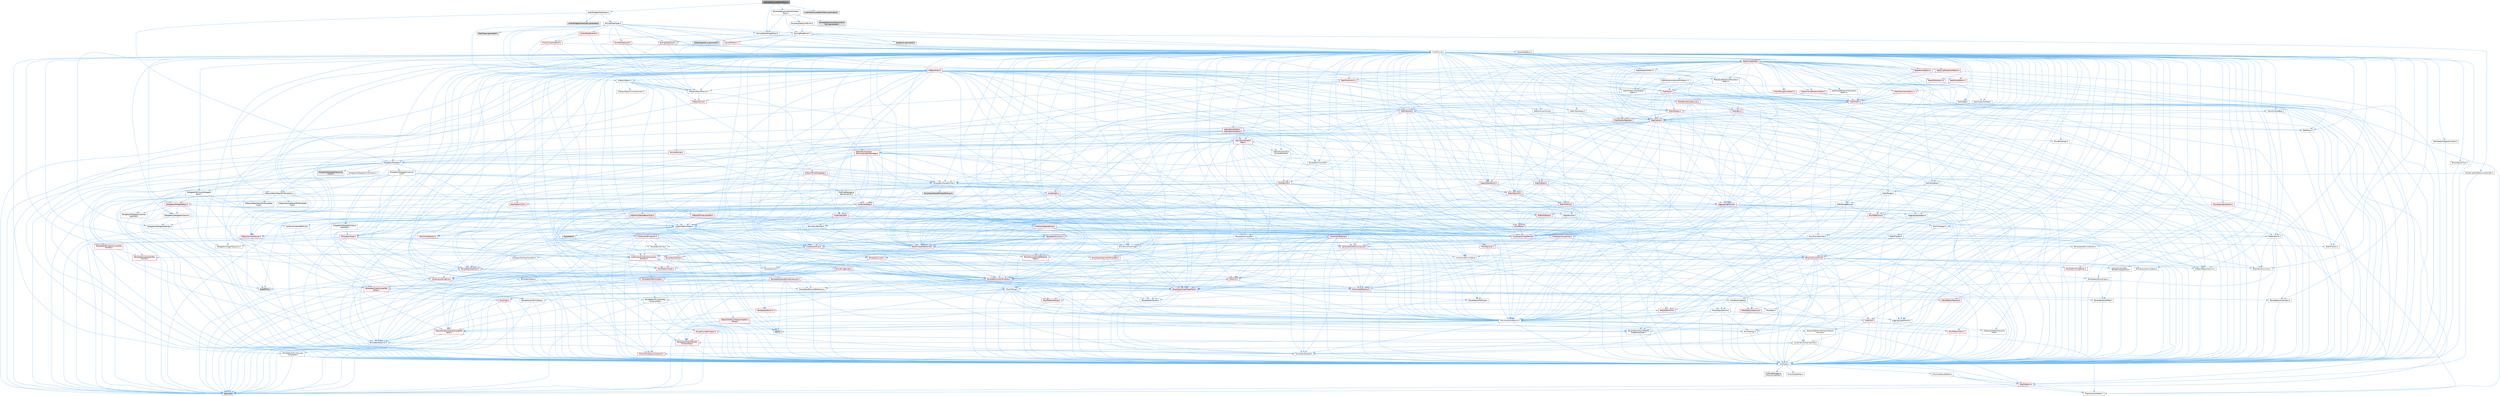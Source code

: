 digraph "AudioVectorscopePanelStyle.h"
{
 // INTERACTIVE_SVG=YES
 // LATEX_PDF_SIZE
  bgcolor="transparent";
  edge [fontname=Helvetica,fontsize=10,labelfontname=Helvetica,labelfontsize=10];
  node [fontname=Helvetica,fontsize=10,shape=box,height=0.2,width=0.4];
  Node1 [id="Node000001",label="AudioVectorscopePanelStyle.h",height=0.2,width=0.4,color="gray40", fillcolor="grey60", style="filled", fontcolor="black",tooltip=" "];
  Node1 -> Node2 [id="edge1_Node000001_Node000002",color="steelblue1",style="solid",tooltip=" "];
  Node2 [id="Node000002",label="AudioWidgetsSlateTypes.h",height=0.2,width=0.4,color="grey40", fillcolor="white", style="filled",URL="$d1/d08/AudioWidgetsSlateTypes_8h.html",tooltip=" "];
  Node2 -> Node3 [id="edge2_Node000002_Node000003",color="steelblue1",style="solid",tooltip=" "];
  Node3 [id="Node000003",label="Delegates/Delegate.h",height=0.2,width=0.4,color="grey40", fillcolor="white", style="filled",URL="$d4/d80/Delegate_8h.html",tooltip=" "];
  Node3 -> Node4 [id="edge3_Node000003_Node000004",color="steelblue1",style="solid",tooltip=" "];
  Node4 [id="Node000004",label="CoreTypes.h",height=0.2,width=0.4,color="grey40", fillcolor="white", style="filled",URL="$dc/dec/CoreTypes_8h.html",tooltip=" "];
  Node4 -> Node5 [id="edge4_Node000004_Node000005",color="steelblue1",style="solid",tooltip=" "];
  Node5 [id="Node000005",label="HAL/Platform.h",height=0.2,width=0.4,color="red", fillcolor="#FFF0F0", style="filled",URL="$d9/dd0/Platform_8h.html",tooltip=" "];
  Node5 -> Node8 [id="edge5_Node000005_Node000008",color="steelblue1",style="solid",tooltip=" "];
  Node8 [id="Node000008",label="type_traits",height=0.2,width=0.4,color="grey60", fillcolor="#E0E0E0", style="filled",tooltip=" "];
  Node5 -> Node9 [id="edge6_Node000005_Node000009",color="steelblue1",style="solid",tooltip=" "];
  Node9 [id="Node000009",label="PreprocessorHelpers.h",height=0.2,width=0.4,color="grey40", fillcolor="white", style="filled",URL="$db/ddb/PreprocessorHelpers_8h.html",tooltip=" "];
  Node4 -> Node15 [id="edge7_Node000004_Node000015",color="steelblue1",style="solid",tooltip=" "];
  Node15 [id="Node000015",label="ProfilingDebugging\l/UMemoryDefines.h",height=0.2,width=0.4,color="grey40", fillcolor="white", style="filled",URL="$d2/da2/UMemoryDefines_8h.html",tooltip=" "];
  Node4 -> Node16 [id="edge8_Node000004_Node000016",color="steelblue1",style="solid",tooltip=" "];
  Node16 [id="Node000016",label="Misc/CoreMiscDefines.h",height=0.2,width=0.4,color="grey40", fillcolor="white", style="filled",URL="$da/d38/CoreMiscDefines_8h.html",tooltip=" "];
  Node16 -> Node5 [id="edge9_Node000016_Node000005",color="steelblue1",style="solid",tooltip=" "];
  Node16 -> Node9 [id="edge10_Node000016_Node000009",color="steelblue1",style="solid",tooltip=" "];
  Node4 -> Node17 [id="edge11_Node000004_Node000017",color="steelblue1",style="solid",tooltip=" "];
  Node17 [id="Node000017",label="Misc/CoreDefines.h",height=0.2,width=0.4,color="grey40", fillcolor="white", style="filled",URL="$d3/dd2/CoreDefines_8h.html",tooltip=" "];
  Node3 -> Node18 [id="edge12_Node000003_Node000018",color="steelblue1",style="solid",tooltip=" "];
  Node18 [id="Node000018",label="Misc/AssertionMacros.h",height=0.2,width=0.4,color="grey40", fillcolor="white", style="filled",URL="$d0/dfa/AssertionMacros_8h.html",tooltip=" "];
  Node18 -> Node4 [id="edge13_Node000018_Node000004",color="steelblue1",style="solid",tooltip=" "];
  Node18 -> Node5 [id="edge14_Node000018_Node000005",color="steelblue1",style="solid",tooltip=" "];
  Node18 -> Node19 [id="edge15_Node000018_Node000019",color="steelblue1",style="solid",tooltip=" "];
  Node19 [id="Node000019",label="HAL/PlatformMisc.h",height=0.2,width=0.4,color="red", fillcolor="#FFF0F0", style="filled",URL="$d0/df5/PlatformMisc_8h.html",tooltip=" "];
  Node19 -> Node4 [id="edge16_Node000019_Node000004",color="steelblue1",style="solid",tooltip=" "];
  Node18 -> Node9 [id="edge17_Node000018_Node000009",color="steelblue1",style="solid",tooltip=" "];
  Node18 -> Node55 [id="edge18_Node000018_Node000055",color="steelblue1",style="solid",tooltip=" "];
  Node55 [id="Node000055",label="Templates/EnableIf.h",height=0.2,width=0.4,color="grey40", fillcolor="white", style="filled",URL="$d7/d60/EnableIf_8h.html",tooltip=" "];
  Node55 -> Node4 [id="edge19_Node000055_Node000004",color="steelblue1",style="solid",tooltip=" "];
  Node18 -> Node56 [id="edge20_Node000018_Node000056",color="steelblue1",style="solid",tooltip=" "];
  Node56 [id="Node000056",label="Templates/IsArrayOrRefOf\lTypeByPredicate.h",height=0.2,width=0.4,color="grey40", fillcolor="white", style="filled",URL="$d6/da1/IsArrayOrRefOfTypeByPredicate_8h.html",tooltip=" "];
  Node56 -> Node4 [id="edge21_Node000056_Node000004",color="steelblue1",style="solid",tooltip=" "];
  Node18 -> Node57 [id="edge22_Node000018_Node000057",color="steelblue1",style="solid",tooltip=" "];
  Node57 [id="Node000057",label="Templates/IsValidVariadic\lFunctionArg.h",height=0.2,width=0.4,color="red", fillcolor="#FFF0F0", style="filled",URL="$d0/dc8/IsValidVariadicFunctionArg_8h.html",tooltip=" "];
  Node57 -> Node4 [id="edge23_Node000057_Node000004",color="steelblue1",style="solid",tooltip=" "];
  Node57 -> Node8 [id="edge24_Node000057_Node000008",color="steelblue1",style="solid",tooltip=" "];
  Node18 -> Node59 [id="edge25_Node000018_Node000059",color="steelblue1",style="solid",tooltip=" "];
  Node59 [id="Node000059",label="Traits/IsCharEncodingCompatible\lWith.h",height=0.2,width=0.4,color="red", fillcolor="#FFF0F0", style="filled",URL="$df/dd1/IsCharEncodingCompatibleWith_8h.html",tooltip=" "];
  Node59 -> Node8 [id="edge26_Node000059_Node000008",color="steelblue1",style="solid",tooltip=" "];
  Node18 -> Node61 [id="edge27_Node000018_Node000061",color="steelblue1",style="solid",tooltip=" "];
  Node61 [id="Node000061",label="Misc/VarArgs.h",height=0.2,width=0.4,color="grey40", fillcolor="white", style="filled",URL="$d5/d6f/VarArgs_8h.html",tooltip=" "];
  Node61 -> Node4 [id="edge28_Node000061_Node000004",color="steelblue1",style="solid",tooltip=" "];
  Node18 -> Node62 [id="edge29_Node000018_Node000062",color="steelblue1",style="solid",tooltip=" "];
  Node62 [id="Node000062",label="String/FormatStringSan.h",height=0.2,width=0.4,color="red", fillcolor="#FFF0F0", style="filled",URL="$d3/d8b/FormatStringSan_8h.html",tooltip=" "];
  Node62 -> Node8 [id="edge30_Node000062_Node000008",color="steelblue1",style="solid",tooltip=" "];
  Node62 -> Node4 [id="edge31_Node000062_Node000004",color="steelblue1",style="solid",tooltip=" "];
  Node62 -> Node63 [id="edge32_Node000062_Node000063",color="steelblue1",style="solid",tooltip=" "];
  Node63 [id="Node000063",label="Templates/Requires.h",height=0.2,width=0.4,color="grey40", fillcolor="white", style="filled",URL="$dc/d96/Requires_8h.html",tooltip=" "];
  Node63 -> Node55 [id="edge33_Node000063_Node000055",color="steelblue1",style="solid",tooltip=" "];
  Node63 -> Node8 [id="edge34_Node000063_Node000008",color="steelblue1",style="solid",tooltip=" "];
  Node62 -> Node57 [id="edge35_Node000062_Node000057",color="steelblue1",style="solid",tooltip=" "];
  Node62 -> Node27 [id="edge36_Node000062_Node000027",color="steelblue1",style="solid",tooltip=" "];
  Node27 [id="Node000027",label="Containers/ContainersFwd.h",height=0.2,width=0.4,color="grey40", fillcolor="white", style="filled",URL="$d4/d0a/ContainersFwd_8h.html",tooltip=" "];
  Node27 -> Node5 [id="edge37_Node000027_Node000005",color="steelblue1",style="solid",tooltip=" "];
  Node27 -> Node4 [id="edge38_Node000027_Node000004",color="steelblue1",style="solid",tooltip=" "];
  Node27 -> Node24 [id="edge39_Node000027_Node000024",color="steelblue1",style="solid",tooltip=" "];
  Node24 [id="Node000024",label="Traits/IsContiguousContainer.h",height=0.2,width=0.4,color="red", fillcolor="#FFF0F0", style="filled",URL="$d5/d3c/IsContiguousContainer_8h.html",tooltip=" "];
  Node24 -> Node4 [id="edge40_Node000024_Node000004",color="steelblue1",style="solid",tooltip=" "];
  Node18 -> Node68 [id="edge41_Node000018_Node000068",color="steelblue1",style="solid",tooltip=" "];
  Node68 [id="Node000068",label="atomic",height=0.2,width=0.4,color="grey60", fillcolor="#E0E0E0", style="filled",tooltip=" "];
  Node3 -> Node69 [id="edge42_Node000003_Node000069",color="steelblue1",style="solid",tooltip=" "];
  Node69 [id="Node000069",label="UObject/NameTypes.h",height=0.2,width=0.4,color="grey40", fillcolor="white", style="filled",URL="$d6/d35/NameTypes_8h.html",tooltip=" "];
  Node69 -> Node4 [id="edge43_Node000069_Node000004",color="steelblue1",style="solid",tooltip=" "];
  Node69 -> Node18 [id="edge44_Node000069_Node000018",color="steelblue1",style="solid",tooltip=" "];
  Node69 -> Node70 [id="edge45_Node000069_Node000070",color="steelblue1",style="solid",tooltip=" "];
  Node70 [id="Node000070",label="HAL/UnrealMemory.h",height=0.2,width=0.4,color="red", fillcolor="#FFF0F0", style="filled",URL="$d9/d96/UnrealMemory_8h.html",tooltip=" "];
  Node70 -> Node4 [id="edge46_Node000070_Node000004",color="steelblue1",style="solid",tooltip=" "];
  Node70 -> Node74 [id="edge47_Node000070_Node000074",color="steelblue1",style="solid",tooltip=" "];
  Node74 [id="Node000074",label="HAL/MemoryBase.h",height=0.2,width=0.4,color="grey40", fillcolor="white", style="filled",URL="$d6/d9f/MemoryBase_8h.html",tooltip=" "];
  Node74 -> Node4 [id="edge48_Node000074_Node000004",color="steelblue1",style="solid",tooltip=" "];
  Node74 -> Node48 [id="edge49_Node000074_Node000048",color="steelblue1",style="solid",tooltip=" "];
  Node48 [id="Node000048",label="HAL/PlatformAtomics.h",height=0.2,width=0.4,color="red", fillcolor="#FFF0F0", style="filled",URL="$d3/d36/PlatformAtomics_8h.html",tooltip=" "];
  Node48 -> Node4 [id="edge50_Node000048_Node000004",color="steelblue1",style="solid",tooltip=" "];
  Node74 -> Node31 [id="edge51_Node000074_Node000031",color="steelblue1",style="solid",tooltip=" "];
  Node31 [id="Node000031",label="HAL/PlatformCrt.h",height=0.2,width=0.4,color="red", fillcolor="#FFF0F0", style="filled",URL="$d8/d75/PlatformCrt_8h.html",tooltip=" "];
  Node74 -> Node75 [id="edge52_Node000074_Node000075",color="steelblue1",style="solid",tooltip=" "];
  Node75 [id="Node000075",label="Misc/Exec.h",height=0.2,width=0.4,color="grey40", fillcolor="white", style="filled",URL="$de/ddb/Exec_8h.html",tooltip=" "];
  Node75 -> Node4 [id="edge53_Node000075_Node000004",color="steelblue1",style="solid",tooltip=" "];
  Node75 -> Node18 [id="edge54_Node000075_Node000018",color="steelblue1",style="solid",tooltip=" "];
  Node74 -> Node76 [id="edge55_Node000074_Node000076",color="steelblue1",style="solid",tooltip=" "];
  Node76 [id="Node000076",label="Misc/OutputDevice.h",height=0.2,width=0.4,color="grey40", fillcolor="white", style="filled",URL="$d7/d32/OutputDevice_8h.html",tooltip=" "];
  Node76 -> Node26 [id="edge56_Node000076_Node000026",color="steelblue1",style="solid",tooltip=" "];
  Node26 [id="Node000026",label="CoreFwd.h",height=0.2,width=0.4,color="red", fillcolor="#FFF0F0", style="filled",URL="$d1/d1e/CoreFwd_8h.html",tooltip=" "];
  Node26 -> Node4 [id="edge57_Node000026_Node000004",color="steelblue1",style="solid",tooltip=" "];
  Node26 -> Node27 [id="edge58_Node000026_Node000027",color="steelblue1",style="solid",tooltip=" "];
  Node26 -> Node29 [id="edge59_Node000026_Node000029",color="steelblue1",style="solid",tooltip=" "];
  Node29 [id="Node000029",label="UObject/UObjectHierarchy\lFwd.h",height=0.2,width=0.4,color="grey40", fillcolor="white", style="filled",URL="$d3/d13/UObjectHierarchyFwd_8h.html",tooltip=" "];
  Node76 -> Node4 [id="edge60_Node000076_Node000004",color="steelblue1",style="solid",tooltip=" "];
  Node76 -> Node77 [id="edge61_Node000076_Node000077",color="steelblue1",style="solid",tooltip=" "];
  Node77 [id="Node000077",label="Logging/LogVerbosity.h",height=0.2,width=0.4,color="grey40", fillcolor="white", style="filled",URL="$d2/d8f/LogVerbosity_8h.html",tooltip=" "];
  Node77 -> Node4 [id="edge62_Node000077_Node000004",color="steelblue1",style="solid",tooltip=" "];
  Node76 -> Node61 [id="edge63_Node000076_Node000061",color="steelblue1",style="solid",tooltip=" "];
  Node76 -> Node56 [id="edge64_Node000076_Node000056",color="steelblue1",style="solid",tooltip=" "];
  Node76 -> Node57 [id="edge65_Node000076_Node000057",color="steelblue1",style="solid",tooltip=" "];
  Node76 -> Node59 [id="edge66_Node000076_Node000059",color="steelblue1",style="solid",tooltip=" "];
  Node74 -> Node78 [id="edge67_Node000074_Node000078",color="steelblue1",style="solid",tooltip=" "];
  Node78 [id="Node000078",label="Templates/Atomic.h",height=0.2,width=0.4,color="red", fillcolor="#FFF0F0", style="filled",URL="$d3/d91/Atomic_8h.html",tooltip=" "];
  Node78 -> Node68 [id="edge68_Node000078_Node000068",color="steelblue1",style="solid",tooltip=" "];
  Node70 -> Node87 [id="edge69_Node000070_Node000087",color="steelblue1",style="solid",tooltip=" "];
  Node87 [id="Node000087",label="HAL/PlatformMemory.h",height=0.2,width=0.4,color="red", fillcolor="#FFF0F0", style="filled",URL="$de/d68/PlatformMemory_8h.html",tooltip=" "];
  Node87 -> Node4 [id="edge70_Node000087_Node000004",color="steelblue1",style="solid",tooltip=" "];
  Node70 -> Node90 [id="edge71_Node000070_Node000090",color="steelblue1",style="solid",tooltip=" "];
  Node90 [id="Node000090",label="Templates/IsPointer.h",height=0.2,width=0.4,color="grey40", fillcolor="white", style="filled",URL="$d7/d05/IsPointer_8h.html",tooltip=" "];
  Node90 -> Node4 [id="edge72_Node000090_Node000004",color="steelblue1",style="solid",tooltip=" "];
  Node69 -> Node91 [id="edge73_Node000069_Node000091",color="steelblue1",style="solid",tooltip=" "];
  Node91 [id="Node000091",label="Templates/UnrealTypeTraits.h",height=0.2,width=0.4,color="red", fillcolor="#FFF0F0", style="filled",URL="$d2/d2d/UnrealTypeTraits_8h.html",tooltip=" "];
  Node91 -> Node4 [id="edge74_Node000091_Node000004",color="steelblue1",style="solid",tooltip=" "];
  Node91 -> Node90 [id="edge75_Node000091_Node000090",color="steelblue1",style="solid",tooltip=" "];
  Node91 -> Node18 [id="edge76_Node000091_Node000018",color="steelblue1",style="solid",tooltip=" "];
  Node91 -> Node83 [id="edge77_Node000091_Node000083",color="steelblue1",style="solid",tooltip=" "];
  Node83 [id="Node000083",label="Templates/AndOrNot.h",height=0.2,width=0.4,color="grey40", fillcolor="white", style="filled",URL="$db/d0a/AndOrNot_8h.html",tooltip=" "];
  Node83 -> Node4 [id="edge78_Node000083_Node000004",color="steelblue1",style="solid",tooltip=" "];
  Node91 -> Node55 [id="edge79_Node000091_Node000055",color="steelblue1",style="solid",tooltip=" "];
  Node91 -> Node92 [id="edge80_Node000091_Node000092",color="steelblue1",style="solid",tooltip=" "];
  Node92 [id="Node000092",label="Templates/IsArithmetic.h",height=0.2,width=0.4,color="grey40", fillcolor="white", style="filled",URL="$d2/d5d/IsArithmetic_8h.html",tooltip=" "];
  Node92 -> Node4 [id="edge81_Node000092_Node000004",color="steelblue1",style="solid",tooltip=" "];
  Node91 -> Node94 [id="edge82_Node000091_Node000094",color="steelblue1",style="solid",tooltip=" "];
  Node94 [id="Node000094",label="Templates/IsPODType.h",height=0.2,width=0.4,color="grey40", fillcolor="white", style="filled",URL="$d7/db1/IsPODType_8h.html",tooltip=" "];
  Node94 -> Node4 [id="edge83_Node000094_Node000004",color="steelblue1",style="solid",tooltip=" "];
  Node91 -> Node95 [id="edge84_Node000091_Node000095",color="steelblue1",style="solid",tooltip=" "];
  Node95 [id="Node000095",label="Templates/IsUECoreType.h",height=0.2,width=0.4,color="grey40", fillcolor="white", style="filled",URL="$d1/db8/IsUECoreType_8h.html",tooltip=" "];
  Node95 -> Node4 [id="edge85_Node000095_Node000004",color="steelblue1",style="solid",tooltip=" "];
  Node95 -> Node8 [id="edge86_Node000095_Node000008",color="steelblue1",style="solid",tooltip=" "];
  Node91 -> Node84 [id="edge87_Node000091_Node000084",color="steelblue1",style="solid",tooltip=" "];
  Node84 [id="Node000084",label="Templates/IsTriviallyCopy\lConstructible.h",height=0.2,width=0.4,color="grey40", fillcolor="white", style="filled",URL="$d3/d78/IsTriviallyCopyConstructible_8h.html",tooltip=" "];
  Node84 -> Node4 [id="edge88_Node000084_Node000004",color="steelblue1",style="solid",tooltip=" "];
  Node84 -> Node8 [id="edge89_Node000084_Node000008",color="steelblue1",style="solid",tooltip=" "];
  Node69 -> Node96 [id="edge90_Node000069_Node000096",color="steelblue1",style="solid",tooltip=" "];
  Node96 [id="Node000096",label="Templates/UnrealTemplate.h",height=0.2,width=0.4,color="red", fillcolor="#FFF0F0", style="filled",URL="$d4/d24/UnrealTemplate_8h.html",tooltip=" "];
  Node96 -> Node4 [id="edge91_Node000096_Node000004",color="steelblue1",style="solid",tooltip=" "];
  Node96 -> Node90 [id="edge92_Node000096_Node000090",color="steelblue1",style="solid",tooltip=" "];
  Node96 -> Node70 [id="edge93_Node000096_Node000070",color="steelblue1",style="solid",tooltip=" "];
  Node96 -> Node91 [id="edge94_Node000096_Node000091",color="steelblue1",style="solid",tooltip=" "];
  Node96 -> Node99 [id="edge95_Node000096_Node000099",color="steelblue1",style="solid",tooltip=" "];
  Node99 [id="Node000099",label="Templates/RemoveReference.h",height=0.2,width=0.4,color="grey40", fillcolor="white", style="filled",URL="$da/dbe/RemoveReference_8h.html",tooltip=" "];
  Node99 -> Node4 [id="edge96_Node000099_Node000004",color="steelblue1",style="solid",tooltip=" "];
  Node96 -> Node63 [id="edge97_Node000096_Node000063",color="steelblue1",style="solid",tooltip=" "];
  Node96 -> Node100 [id="edge98_Node000096_Node000100",color="steelblue1",style="solid",tooltip=" "];
  Node100 [id="Node000100",label="Templates/TypeCompatible\lBytes.h",height=0.2,width=0.4,color="red", fillcolor="#FFF0F0", style="filled",URL="$df/d0a/TypeCompatibleBytes_8h.html",tooltip=" "];
  Node100 -> Node4 [id="edge99_Node000100_Node000004",color="steelblue1",style="solid",tooltip=" "];
  Node100 -> Node8 [id="edge100_Node000100_Node000008",color="steelblue1",style="solid",tooltip=" "];
  Node96 -> Node24 [id="edge101_Node000096_Node000024",color="steelblue1",style="solid",tooltip=" "];
  Node96 -> Node8 [id="edge102_Node000096_Node000008",color="steelblue1",style="solid",tooltip=" "];
  Node69 -> Node102 [id="edge103_Node000069_Node000102",color="steelblue1",style="solid",tooltip=" "];
  Node102 [id="Node000102",label="Containers/UnrealString.h",height=0.2,width=0.4,color="red", fillcolor="#FFF0F0", style="filled",URL="$d5/dba/UnrealString_8h.html",tooltip=" "];
  Node69 -> Node106 [id="edge104_Node000069_Node000106",color="steelblue1",style="solid",tooltip=" "];
  Node106 [id="Node000106",label="HAL/CriticalSection.h",height=0.2,width=0.4,color="red", fillcolor="#FFF0F0", style="filled",URL="$d6/d90/CriticalSection_8h.html",tooltip=" "];
  Node69 -> Node109 [id="edge105_Node000069_Node000109",color="steelblue1",style="solid",tooltip=" "];
  Node109 [id="Node000109",label="Containers/StringConv.h",height=0.2,width=0.4,color="red", fillcolor="#FFF0F0", style="filled",URL="$d3/ddf/StringConv_8h.html",tooltip=" "];
  Node109 -> Node4 [id="edge106_Node000109_Node000004",color="steelblue1",style="solid",tooltip=" "];
  Node109 -> Node18 [id="edge107_Node000109_Node000018",color="steelblue1",style="solid",tooltip=" "];
  Node109 -> Node110 [id="edge108_Node000109_Node000110",color="steelblue1",style="solid",tooltip=" "];
  Node110 [id="Node000110",label="Containers/ContainerAllocation\lPolicies.h",height=0.2,width=0.4,color="red", fillcolor="#FFF0F0", style="filled",URL="$d7/dff/ContainerAllocationPolicies_8h.html",tooltip=" "];
  Node110 -> Node4 [id="edge109_Node000110_Node000004",color="steelblue1",style="solid",tooltip=" "];
  Node110 -> Node110 [id="edge110_Node000110_Node000110",color="steelblue1",style="solid",tooltip=" "];
  Node110 -> Node112 [id="edge111_Node000110_Node000112",color="steelblue1",style="solid",tooltip=" "];
  Node112 [id="Node000112",label="HAL/PlatformMath.h",height=0.2,width=0.4,color="red", fillcolor="#FFF0F0", style="filled",URL="$dc/d53/PlatformMath_8h.html",tooltip=" "];
  Node112 -> Node4 [id="edge112_Node000112_Node000004",color="steelblue1",style="solid",tooltip=" "];
  Node110 -> Node70 [id="edge113_Node000110_Node000070",color="steelblue1",style="solid",tooltip=" "];
  Node110 -> Node41 [id="edge114_Node000110_Node000041",color="steelblue1",style="solid",tooltip=" "];
  Node41 [id="Node000041",label="Math/NumericLimits.h",height=0.2,width=0.4,color="grey40", fillcolor="white", style="filled",URL="$df/d1b/NumericLimits_8h.html",tooltip=" "];
  Node41 -> Node4 [id="edge115_Node000041_Node000004",color="steelblue1",style="solid",tooltip=" "];
  Node110 -> Node18 [id="edge116_Node000110_Node000018",color="steelblue1",style="solid",tooltip=" "];
  Node110 -> Node121 [id="edge117_Node000110_Node000121",color="steelblue1",style="solid",tooltip=" "];
  Node121 [id="Node000121",label="Templates/MemoryOps.h",height=0.2,width=0.4,color="red", fillcolor="#FFF0F0", style="filled",URL="$db/dea/MemoryOps_8h.html",tooltip=" "];
  Node121 -> Node4 [id="edge118_Node000121_Node000004",color="steelblue1",style="solid",tooltip=" "];
  Node121 -> Node70 [id="edge119_Node000121_Node000070",color="steelblue1",style="solid",tooltip=" "];
  Node121 -> Node85 [id="edge120_Node000121_Node000085",color="steelblue1",style="solid",tooltip=" "];
  Node85 [id="Node000085",label="Templates/IsTriviallyCopy\lAssignable.h",height=0.2,width=0.4,color="grey40", fillcolor="white", style="filled",URL="$d2/df2/IsTriviallyCopyAssignable_8h.html",tooltip=" "];
  Node85 -> Node4 [id="edge121_Node000085_Node000004",color="steelblue1",style="solid",tooltip=" "];
  Node85 -> Node8 [id="edge122_Node000085_Node000008",color="steelblue1",style="solid",tooltip=" "];
  Node121 -> Node84 [id="edge123_Node000121_Node000084",color="steelblue1",style="solid",tooltip=" "];
  Node121 -> Node63 [id="edge124_Node000121_Node000063",color="steelblue1",style="solid",tooltip=" "];
  Node121 -> Node91 [id="edge125_Node000121_Node000091",color="steelblue1",style="solid",tooltip=" "];
  Node121 -> Node8 [id="edge126_Node000121_Node000008",color="steelblue1",style="solid",tooltip=" "];
  Node110 -> Node100 [id="edge127_Node000110_Node000100",color="steelblue1",style="solid",tooltip=" "];
  Node110 -> Node8 [id="edge128_Node000110_Node000008",color="steelblue1",style="solid",tooltip=" "];
  Node109 -> Node122 [id="edge129_Node000109_Node000122",color="steelblue1",style="solid",tooltip=" "];
  Node122 [id="Node000122",label="Containers/Array.h",height=0.2,width=0.4,color="red", fillcolor="#FFF0F0", style="filled",URL="$df/dd0/Array_8h.html",tooltip=" "];
  Node122 -> Node4 [id="edge130_Node000122_Node000004",color="steelblue1",style="solid",tooltip=" "];
  Node122 -> Node18 [id="edge131_Node000122_Node000018",color="steelblue1",style="solid",tooltip=" "];
  Node122 -> Node123 [id="edge132_Node000122_Node000123",color="steelblue1",style="solid",tooltip=" "];
  Node123 [id="Node000123",label="Misc/IntrusiveUnsetOptional\lState.h",height=0.2,width=0.4,color="red", fillcolor="#FFF0F0", style="filled",URL="$d2/d0a/IntrusiveUnsetOptionalState_8h.html",tooltip=" "];
  Node122 -> Node70 [id="edge133_Node000122_Node000070",color="steelblue1",style="solid",tooltip=" "];
  Node122 -> Node91 [id="edge134_Node000122_Node000091",color="steelblue1",style="solid",tooltip=" "];
  Node122 -> Node96 [id="edge135_Node000122_Node000096",color="steelblue1",style="solid",tooltip=" "];
  Node122 -> Node110 [id="edge136_Node000122_Node000110",color="steelblue1",style="solid",tooltip=" "];
  Node122 -> Node129 [id="edge137_Node000122_Node000129",color="steelblue1",style="solid",tooltip=" "];
  Node129 [id="Node000129",label="Serialization/Archive.h",height=0.2,width=0.4,color="red", fillcolor="#FFF0F0", style="filled",URL="$d7/d3b/Archive_8h.html",tooltip=" "];
  Node129 -> Node26 [id="edge138_Node000129_Node000026",color="steelblue1",style="solid",tooltip=" "];
  Node129 -> Node4 [id="edge139_Node000129_Node000004",color="steelblue1",style="solid",tooltip=" "];
  Node129 -> Node130 [id="edge140_Node000129_Node000130",color="steelblue1",style="solid",tooltip=" "];
  Node130 [id="Node000130",label="HAL/PlatformProperties.h",height=0.2,width=0.4,color="red", fillcolor="#FFF0F0", style="filled",URL="$d9/db0/PlatformProperties_8h.html",tooltip=" "];
  Node130 -> Node4 [id="edge141_Node000130_Node000004",color="steelblue1",style="solid",tooltip=" "];
  Node129 -> Node133 [id="edge142_Node000129_Node000133",color="steelblue1",style="solid",tooltip=" "];
  Node133 [id="Node000133",label="Internationalization\l/TextNamespaceFwd.h",height=0.2,width=0.4,color="grey40", fillcolor="white", style="filled",URL="$d8/d97/TextNamespaceFwd_8h.html",tooltip=" "];
  Node133 -> Node4 [id="edge143_Node000133_Node000004",color="steelblue1",style="solid",tooltip=" "];
  Node129 -> Node18 [id="edge144_Node000129_Node000018",color="steelblue1",style="solid",tooltip=" "];
  Node129 -> Node134 [id="edge145_Node000129_Node000134",color="steelblue1",style="solid",tooltip=" "];
  Node134 [id="Node000134",label="Misc/EngineVersionBase.h",height=0.2,width=0.4,color="grey40", fillcolor="white", style="filled",URL="$d5/d2b/EngineVersionBase_8h.html",tooltip=" "];
  Node134 -> Node4 [id="edge146_Node000134_Node000004",color="steelblue1",style="solid",tooltip=" "];
  Node129 -> Node61 [id="edge147_Node000129_Node000061",color="steelblue1",style="solid",tooltip=" "];
  Node129 -> Node55 [id="edge148_Node000129_Node000055",color="steelblue1",style="solid",tooltip=" "];
  Node129 -> Node56 [id="edge149_Node000129_Node000056",color="steelblue1",style="solid",tooltip=" "];
  Node129 -> Node137 [id="edge150_Node000129_Node000137",color="steelblue1",style="solid",tooltip=" "];
  Node137 [id="Node000137",label="Templates/IsEnumClass.h",height=0.2,width=0.4,color="grey40", fillcolor="white", style="filled",URL="$d7/d15/IsEnumClass_8h.html",tooltip=" "];
  Node137 -> Node4 [id="edge151_Node000137_Node000004",color="steelblue1",style="solid",tooltip=" "];
  Node137 -> Node83 [id="edge152_Node000137_Node000083",color="steelblue1",style="solid",tooltip=" "];
  Node129 -> Node57 [id="edge153_Node000129_Node000057",color="steelblue1",style="solid",tooltip=" "];
  Node129 -> Node96 [id="edge154_Node000129_Node000096",color="steelblue1",style="solid",tooltip=" "];
  Node129 -> Node59 [id="edge155_Node000129_Node000059",color="steelblue1",style="solid",tooltip=" "];
  Node129 -> Node138 [id="edge156_Node000129_Node000138",color="steelblue1",style="solid",tooltip=" "];
  Node138 [id="Node000138",label="UObject/ObjectVersion.h",height=0.2,width=0.4,color="grey40", fillcolor="white", style="filled",URL="$da/d63/ObjectVersion_8h.html",tooltip=" "];
  Node138 -> Node4 [id="edge157_Node000138_Node000004",color="steelblue1",style="solid",tooltip=" "];
  Node122 -> Node166 [id="edge158_Node000122_Node000166",color="steelblue1",style="solid",tooltip=" "];
  Node166 [id="Node000166",label="Concepts/GetTypeHashable.h",height=0.2,width=0.4,color="grey40", fillcolor="white", style="filled",URL="$d3/da2/GetTypeHashable_8h.html",tooltip=" "];
  Node166 -> Node4 [id="edge159_Node000166_Node000004",color="steelblue1",style="solid",tooltip=" "];
  Node166 -> Node144 [id="edge160_Node000166_Node000144",color="steelblue1",style="solid",tooltip=" "];
  Node144 [id="Node000144",label="Templates/TypeHash.h",height=0.2,width=0.4,color="red", fillcolor="#FFF0F0", style="filled",URL="$d1/d62/TypeHash_8h.html",tooltip=" "];
  Node144 -> Node4 [id="edge161_Node000144_Node000004",color="steelblue1",style="solid",tooltip=" "];
  Node144 -> Node63 [id="edge162_Node000144_Node000063",color="steelblue1",style="solid",tooltip=" "];
  Node144 -> Node145 [id="edge163_Node000144_Node000145",color="steelblue1",style="solid",tooltip=" "];
  Node145 [id="Node000145",label="Misc/Crc.h",height=0.2,width=0.4,color="red", fillcolor="#FFF0F0", style="filled",URL="$d4/dd2/Crc_8h.html",tooltip=" "];
  Node145 -> Node4 [id="edge164_Node000145_Node000004",color="steelblue1",style="solid",tooltip=" "];
  Node145 -> Node72 [id="edge165_Node000145_Node000072",color="steelblue1",style="solid",tooltip=" "];
  Node72 [id="Node000072",label="HAL/PlatformString.h",height=0.2,width=0.4,color="red", fillcolor="#FFF0F0", style="filled",URL="$db/db5/PlatformString_8h.html",tooltip=" "];
  Node72 -> Node4 [id="edge166_Node000072_Node000004",color="steelblue1",style="solid",tooltip=" "];
  Node145 -> Node18 [id="edge167_Node000145_Node000018",color="steelblue1",style="solid",tooltip=" "];
  Node145 -> Node146 [id="edge168_Node000145_Node000146",color="steelblue1",style="solid",tooltip=" "];
  Node146 [id="Node000146",label="Misc/CString.h",height=0.2,width=0.4,color="grey40", fillcolor="white", style="filled",URL="$d2/d49/CString_8h.html",tooltip=" "];
  Node146 -> Node4 [id="edge169_Node000146_Node000004",color="steelblue1",style="solid",tooltip=" "];
  Node146 -> Node31 [id="edge170_Node000146_Node000031",color="steelblue1",style="solid",tooltip=" "];
  Node146 -> Node72 [id="edge171_Node000146_Node000072",color="steelblue1",style="solid",tooltip=" "];
  Node146 -> Node18 [id="edge172_Node000146_Node000018",color="steelblue1",style="solid",tooltip=" "];
  Node146 -> Node147 [id="edge173_Node000146_Node000147",color="steelblue1",style="solid",tooltip=" "];
  Node147 [id="Node000147",label="Misc/Char.h",height=0.2,width=0.4,color="red", fillcolor="#FFF0F0", style="filled",URL="$d0/d58/Char_8h.html",tooltip=" "];
  Node147 -> Node4 [id="edge174_Node000147_Node000004",color="steelblue1",style="solid",tooltip=" "];
  Node147 -> Node8 [id="edge175_Node000147_Node000008",color="steelblue1",style="solid",tooltip=" "];
  Node146 -> Node61 [id="edge176_Node000146_Node000061",color="steelblue1",style="solid",tooltip=" "];
  Node146 -> Node56 [id="edge177_Node000146_Node000056",color="steelblue1",style="solid",tooltip=" "];
  Node146 -> Node57 [id="edge178_Node000146_Node000057",color="steelblue1",style="solid",tooltip=" "];
  Node146 -> Node59 [id="edge179_Node000146_Node000059",color="steelblue1",style="solid",tooltip=" "];
  Node145 -> Node147 [id="edge180_Node000145_Node000147",color="steelblue1",style="solid",tooltip=" "];
  Node145 -> Node91 [id="edge181_Node000145_Node000091",color="steelblue1",style="solid",tooltip=" "];
  Node144 -> Node8 [id="edge182_Node000144_Node000008",color="steelblue1",style="solid",tooltip=" "];
  Node122 -> Node155 [id="edge183_Node000122_Node000155",color="steelblue1",style="solid",tooltip=" "];
  Node155 [id="Node000155",label="Templates/Invoke.h",height=0.2,width=0.4,color="red", fillcolor="#FFF0F0", style="filled",URL="$d7/deb/Invoke_8h.html",tooltip=" "];
  Node155 -> Node4 [id="edge184_Node000155_Node000004",color="steelblue1",style="solid",tooltip=" "];
  Node155 -> Node96 [id="edge185_Node000155_Node000096",color="steelblue1",style="solid",tooltip=" "];
  Node155 -> Node8 [id="edge186_Node000155_Node000008",color="steelblue1",style="solid",tooltip=" "];
  Node122 -> Node160 [id="edge187_Node000122_Node000160",color="steelblue1",style="solid",tooltip=" "];
  Node160 [id="Node000160",label="Templates/Less.h",height=0.2,width=0.4,color="grey40", fillcolor="white", style="filled",URL="$de/dc8/Less_8h.html",tooltip=" "];
  Node160 -> Node4 [id="edge188_Node000160_Node000004",color="steelblue1",style="solid",tooltip=" "];
  Node160 -> Node96 [id="edge189_Node000160_Node000096",color="steelblue1",style="solid",tooltip=" "];
  Node122 -> Node167 [id="edge190_Node000122_Node000167",color="steelblue1",style="solid",tooltip=" "];
  Node167 [id="Node000167",label="Templates/LosesQualifiers\lFromTo.h",height=0.2,width=0.4,color="red", fillcolor="#FFF0F0", style="filled",URL="$d2/db3/LosesQualifiersFromTo_8h.html",tooltip=" "];
  Node167 -> Node8 [id="edge191_Node000167_Node000008",color="steelblue1",style="solid",tooltip=" "];
  Node122 -> Node63 [id="edge192_Node000122_Node000063",color="steelblue1",style="solid",tooltip=" "];
  Node122 -> Node168 [id="edge193_Node000122_Node000168",color="steelblue1",style="solid",tooltip=" "];
  Node168 [id="Node000168",label="Templates/Sorting.h",height=0.2,width=0.4,color="red", fillcolor="#FFF0F0", style="filled",URL="$d3/d9e/Sorting_8h.html",tooltip=" "];
  Node168 -> Node4 [id="edge194_Node000168_Node000004",color="steelblue1",style="solid",tooltip=" "];
  Node168 -> Node112 [id="edge195_Node000168_Node000112",color="steelblue1",style="solid",tooltip=" "];
  Node168 -> Node160 [id="edge196_Node000168_Node000160",color="steelblue1",style="solid",tooltip=" "];
  Node122 -> Node172 [id="edge197_Node000122_Node000172",color="steelblue1",style="solid",tooltip=" "];
  Node172 [id="Node000172",label="Templates/AlignmentTemplates.h",height=0.2,width=0.4,color="red", fillcolor="#FFF0F0", style="filled",URL="$dd/d32/AlignmentTemplates_8h.html",tooltip=" "];
  Node172 -> Node4 [id="edge198_Node000172_Node000004",color="steelblue1",style="solid",tooltip=" "];
  Node172 -> Node90 [id="edge199_Node000172_Node000090",color="steelblue1",style="solid",tooltip=" "];
  Node122 -> Node8 [id="edge200_Node000122_Node000008",color="steelblue1",style="solid",tooltip=" "];
  Node109 -> Node146 [id="edge201_Node000109_Node000146",color="steelblue1",style="solid",tooltip=" "];
  Node109 -> Node173 [id="edge202_Node000109_Node000173",color="steelblue1",style="solid",tooltip=" "];
  Node173 [id="Node000173",label="Templates/IsArray.h",height=0.2,width=0.4,color="grey40", fillcolor="white", style="filled",URL="$d8/d8d/IsArray_8h.html",tooltip=" "];
  Node173 -> Node4 [id="edge203_Node000173_Node000004",color="steelblue1",style="solid",tooltip=" "];
  Node109 -> Node96 [id="edge204_Node000109_Node000096",color="steelblue1",style="solid",tooltip=" "];
  Node109 -> Node91 [id="edge205_Node000109_Node000091",color="steelblue1",style="solid",tooltip=" "];
  Node109 -> Node59 [id="edge206_Node000109_Node000059",color="steelblue1",style="solid",tooltip=" "];
  Node109 -> Node24 [id="edge207_Node000109_Node000024",color="steelblue1",style="solid",tooltip=" "];
  Node109 -> Node8 [id="edge208_Node000109_Node000008",color="steelblue1",style="solid",tooltip=" "];
  Node69 -> Node21 [id="edge209_Node000069_Node000021",color="steelblue1",style="solid",tooltip=" "];
  Node21 [id="Node000021",label="Containers/StringFwd.h",height=0.2,width=0.4,color="red", fillcolor="#FFF0F0", style="filled",URL="$df/d37/StringFwd_8h.html",tooltip=" "];
  Node21 -> Node4 [id="edge210_Node000021_Node000004",color="steelblue1",style="solid",tooltip=" "];
  Node21 -> Node24 [id="edge211_Node000021_Node000024",color="steelblue1",style="solid",tooltip=" "];
  Node69 -> Node174 [id="edge212_Node000069_Node000174",color="steelblue1",style="solid",tooltip=" "];
  Node174 [id="Node000174",label="UObject/UnrealNames.h",height=0.2,width=0.4,color="red", fillcolor="#FFF0F0", style="filled",URL="$d8/db1/UnrealNames_8h.html",tooltip=" "];
  Node174 -> Node4 [id="edge213_Node000174_Node000004",color="steelblue1",style="solid",tooltip=" "];
  Node69 -> Node78 [id="edge214_Node000069_Node000078",color="steelblue1",style="solid",tooltip=" "];
  Node69 -> Node140 [id="edge215_Node000069_Node000140",color="steelblue1",style="solid",tooltip=" "];
  Node140 [id="Node000140",label="Serialization/MemoryLayout.h",height=0.2,width=0.4,color="red", fillcolor="#FFF0F0", style="filled",URL="$d7/d66/MemoryLayout_8h.html",tooltip=" "];
  Node140 -> Node143 [id="edge216_Node000140_Node000143",color="steelblue1",style="solid",tooltip=" "];
  Node143 [id="Node000143",label="Containers/EnumAsByte.h",height=0.2,width=0.4,color="grey40", fillcolor="white", style="filled",URL="$d6/d9a/EnumAsByte_8h.html",tooltip=" "];
  Node143 -> Node4 [id="edge217_Node000143_Node000004",color="steelblue1",style="solid",tooltip=" "];
  Node143 -> Node94 [id="edge218_Node000143_Node000094",color="steelblue1",style="solid",tooltip=" "];
  Node143 -> Node144 [id="edge219_Node000143_Node000144",color="steelblue1",style="solid",tooltip=" "];
  Node140 -> Node21 [id="edge220_Node000140_Node000021",color="steelblue1",style="solid",tooltip=" "];
  Node140 -> Node70 [id="edge221_Node000140_Node000070",color="steelblue1",style="solid",tooltip=" "];
  Node140 -> Node55 [id="edge222_Node000140_Node000055",color="steelblue1",style="solid",tooltip=" "];
  Node140 -> Node96 [id="edge223_Node000140_Node000096",color="steelblue1",style="solid",tooltip=" "];
  Node69 -> Node123 [id="edge224_Node000069_Node000123",color="steelblue1",style="solid",tooltip=" "];
  Node69 -> Node176 [id="edge225_Node000069_Node000176",color="steelblue1",style="solid",tooltip=" "];
  Node176 [id="Node000176",label="Misc/StringBuilder.h",height=0.2,width=0.4,color="red", fillcolor="#FFF0F0", style="filled",URL="$d4/d52/StringBuilder_8h.html",tooltip=" "];
  Node176 -> Node21 [id="edge226_Node000176_Node000021",color="steelblue1",style="solid",tooltip=" "];
  Node176 -> Node4 [id="edge227_Node000176_Node000004",color="steelblue1",style="solid",tooltip=" "];
  Node176 -> Node72 [id="edge228_Node000176_Node000072",color="steelblue1",style="solid",tooltip=" "];
  Node176 -> Node70 [id="edge229_Node000176_Node000070",color="steelblue1",style="solid",tooltip=" "];
  Node176 -> Node18 [id="edge230_Node000176_Node000018",color="steelblue1",style="solid",tooltip=" "];
  Node176 -> Node146 [id="edge231_Node000176_Node000146",color="steelblue1",style="solid",tooltip=" "];
  Node176 -> Node55 [id="edge232_Node000176_Node000055",color="steelblue1",style="solid",tooltip=" "];
  Node176 -> Node56 [id="edge233_Node000176_Node000056",color="steelblue1",style="solid",tooltip=" "];
  Node176 -> Node57 [id="edge234_Node000176_Node000057",color="steelblue1",style="solid",tooltip=" "];
  Node176 -> Node63 [id="edge235_Node000176_Node000063",color="steelblue1",style="solid",tooltip=" "];
  Node176 -> Node96 [id="edge236_Node000176_Node000096",color="steelblue1",style="solid",tooltip=" "];
  Node176 -> Node91 [id="edge237_Node000176_Node000091",color="steelblue1",style="solid",tooltip=" "];
  Node176 -> Node59 [id="edge238_Node000176_Node000059",color="steelblue1",style="solid",tooltip=" "];
  Node176 -> Node24 [id="edge239_Node000176_Node000024",color="steelblue1",style="solid",tooltip=" "];
  Node176 -> Node8 [id="edge240_Node000176_Node000008",color="steelblue1",style="solid",tooltip=" "];
  Node69 -> Node54 [id="edge241_Node000069_Node000054",color="steelblue1",style="solid",tooltip=" "];
  Node54 [id="Node000054",label="Trace/Trace.h",height=0.2,width=0.4,color="grey60", fillcolor="#E0E0E0", style="filled",tooltip=" "];
  Node3 -> Node182 [id="edge242_Node000003_Node000182",color="steelblue1",style="solid",tooltip=" "];
  Node182 [id="Node000182",label="Templates/SharedPointer.h",height=0.2,width=0.4,color="grey40", fillcolor="white", style="filled",URL="$d2/d17/SharedPointer_8h.html",tooltip=" "];
  Node182 -> Node4 [id="edge243_Node000182_Node000004",color="steelblue1",style="solid",tooltip=" "];
  Node182 -> Node123 [id="edge244_Node000182_Node000123",color="steelblue1",style="solid",tooltip=" "];
  Node182 -> Node183 [id="edge245_Node000182_Node000183",color="steelblue1",style="solid",tooltip=" "];
  Node183 [id="Node000183",label="Templates/PointerIsConvertible\lFromTo.h",height=0.2,width=0.4,color="red", fillcolor="#FFF0F0", style="filled",URL="$d6/d65/PointerIsConvertibleFromTo_8h.html",tooltip=" "];
  Node183 -> Node4 [id="edge246_Node000183_Node000004",color="steelblue1",style="solid",tooltip=" "];
  Node183 -> Node167 [id="edge247_Node000183_Node000167",color="steelblue1",style="solid",tooltip=" "];
  Node183 -> Node8 [id="edge248_Node000183_Node000008",color="steelblue1",style="solid",tooltip=" "];
  Node182 -> Node18 [id="edge249_Node000182_Node000018",color="steelblue1",style="solid",tooltip=" "];
  Node182 -> Node70 [id="edge250_Node000182_Node000070",color="steelblue1",style="solid",tooltip=" "];
  Node182 -> Node122 [id="edge251_Node000182_Node000122",color="steelblue1",style="solid",tooltip=" "];
  Node182 -> Node184 [id="edge252_Node000182_Node000184",color="steelblue1",style="solid",tooltip=" "];
  Node184 [id="Node000184",label="Containers/Map.h",height=0.2,width=0.4,color="red", fillcolor="#FFF0F0", style="filled",URL="$df/d79/Map_8h.html",tooltip=" "];
  Node184 -> Node4 [id="edge253_Node000184_Node000004",color="steelblue1",style="solid",tooltip=" "];
  Node184 -> Node185 [id="edge254_Node000184_Node000185",color="steelblue1",style="solid",tooltip=" "];
  Node185 [id="Node000185",label="Algo/Reverse.h",height=0.2,width=0.4,color="grey40", fillcolor="white", style="filled",URL="$d5/d93/Reverse_8h.html",tooltip=" "];
  Node185 -> Node4 [id="edge255_Node000185_Node000004",color="steelblue1",style="solid",tooltip=" "];
  Node185 -> Node96 [id="edge256_Node000185_Node000096",color="steelblue1",style="solid",tooltip=" "];
  Node184 -> Node186 [id="edge257_Node000184_Node000186",color="steelblue1",style="solid",tooltip=" "];
  Node186 [id="Node000186",label="Containers/Set.h",height=0.2,width=0.4,color="red", fillcolor="#FFF0F0", style="filled",URL="$d4/d45/Set_8h.html",tooltip=" "];
  Node186 -> Node110 [id="edge258_Node000186_Node000110",color="steelblue1",style="solid",tooltip=" "];
  Node186 -> Node188 [id="edge259_Node000186_Node000188",color="steelblue1",style="solid",tooltip=" "];
  Node188 [id="Node000188",label="Containers/SparseArray.h",height=0.2,width=0.4,color="red", fillcolor="#FFF0F0", style="filled",URL="$d5/dbf/SparseArray_8h.html",tooltip=" "];
  Node188 -> Node4 [id="edge260_Node000188_Node000004",color="steelblue1",style="solid",tooltip=" "];
  Node188 -> Node18 [id="edge261_Node000188_Node000018",color="steelblue1",style="solid",tooltip=" "];
  Node188 -> Node70 [id="edge262_Node000188_Node000070",color="steelblue1",style="solid",tooltip=" "];
  Node188 -> Node91 [id="edge263_Node000188_Node000091",color="steelblue1",style="solid",tooltip=" "];
  Node188 -> Node96 [id="edge264_Node000188_Node000096",color="steelblue1",style="solid",tooltip=" "];
  Node188 -> Node110 [id="edge265_Node000188_Node000110",color="steelblue1",style="solid",tooltip=" "];
  Node188 -> Node160 [id="edge266_Node000188_Node000160",color="steelblue1",style="solid",tooltip=" "];
  Node188 -> Node122 [id="edge267_Node000188_Node000122",color="steelblue1",style="solid",tooltip=" "];
  Node188 -> Node171 [id="edge268_Node000188_Node000171",color="steelblue1",style="solid",tooltip=" "];
  Node171 [id="Node000171",label="Math/UnrealMathUtility.h",height=0.2,width=0.4,color="red", fillcolor="#FFF0F0", style="filled",URL="$db/db8/UnrealMathUtility_8h.html",tooltip=" "];
  Node171 -> Node4 [id="edge269_Node000171_Node000004",color="steelblue1",style="solid",tooltip=" "];
  Node171 -> Node18 [id="edge270_Node000171_Node000018",color="steelblue1",style="solid",tooltip=" "];
  Node171 -> Node112 [id="edge271_Node000171_Node000112",color="steelblue1",style="solid",tooltip=" "];
  Node171 -> Node63 [id="edge272_Node000171_Node000063",color="steelblue1",style="solid",tooltip=" "];
  Node188 -> Node189 [id="edge273_Node000188_Node000189",color="steelblue1",style="solid",tooltip=" "];
  Node189 [id="Node000189",label="Containers/ScriptArray.h",height=0.2,width=0.4,color="red", fillcolor="#FFF0F0", style="filled",URL="$dc/daf/ScriptArray_8h.html",tooltip=" "];
  Node189 -> Node4 [id="edge274_Node000189_Node000004",color="steelblue1",style="solid",tooltip=" "];
  Node189 -> Node18 [id="edge275_Node000189_Node000018",color="steelblue1",style="solid",tooltip=" "];
  Node189 -> Node70 [id="edge276_Node000189_Node000070",color="steelblue1",style="solid",tooltip=" "];
  Node189 -> Node110 [id="edge277_Node000189_Node000110",color="steelblue1",style="solid",tooltip=" "];
  Node189 -> Node122 [id="edge278_Node000189_Node000122",color="steelblue1",style="solid",tooltip=" "];
  Node188 -> Node190 [id="edge279_Node000188_Node000190",color="steelblue1",style="solid",tooltip=" "];
  Node190 [id="Node000190",label="Containers/BitArray.h",height=0.2,width=0.4,color="red", fillcolor="#FFF0F0", style="filled",URL="$d1/de4/BitArray_8h.html",tooltip=" "];
  Node190 -> Node110 [id="edge280_Node000190_Node000110",color="steelblue1",style="solid",tooltip=" "];
  Node190 -> Node4 [id="edge281_Node000190_Node000004",color="steelblue1",style="solid",tooltip=" "];
  Node190 -> Node48 [id="edge282_Node000190_Node000048",color="steelblue1",style="solid",tooltip=" "];
  Node190 -> Node70 [id="edge283_Node000190_Node000070",color="steelblue1",style="solid",tooltip=" "];
  Node190 -> Node171 [id="edge284_Node000190_Node000171",color="steelblue1",style="solid",tooltip=" "];
  Node190 -> Node18 [id="edge285_Node000190_Node000018",color="steelblue1",style="solid",tooltip=" "];
  Node190 -> Node43 [id="edge286_Node000190_Node000043",color="steelblue1",style="solid",tooltip=" "];
  Node43 [id="Node000043",label="Misc/EnumClassFlags.h",height=0.2,width=0.4,color="grey40", fillcolor="white", style="filled",URL="$d8/de7/EnumClassFlags_8h.html",tooltip=" "];
  Node190 -> Node129 [id="edge287_Node000190_Node000129",color="steelblue1",style="solid",tooltip=" "];
  Node190 -> Node140 [id="edge288_Node000190_Node000140",color="steelblue1",style="solid",tooltip=" "];
  Node190 -> Node55 [id="edge289_Node000190_Node000055",color="steelblue1",style="solid",tooltip=" "];
  Node190 -> Node155 [id="edge290_Node000190_Node000155",color="steelblue1",style="solid",tooltip=" "];
  Node190 -> Node96 [id="edge291_Node000190_Node000096",color="steelblue1",style="solid",tooltip=" "];
  Node190 -> Node91 [id="edge292_Node000190_Node000091",color="steelblue1",style="solid",tooltip=" "];
  Node188 -> Node102 [id="edge293_Node000188_Node000102",color="steelblue1",style="solid",tooltip=" "];
  Node188 -> Node123 [id="edge294_Node000188_Node000123",color="steelblue1",style="solid",tooltip=" "];
  Node186 -> Node27 [id="edge295_Node000186_Node000027",color="steelblue1",style="solid",tooltip=" "];
  Node186 -> Node171 [id="edge296_Node000186_Node000171",color="steelblue1",style="solid",tooltip=" "];
  Node186 -> Node18 [id="edge297_Node000186_Node000018",color="steelblue1",style="solid",tooltip=" "];
  Node186 -> Node206 [id="edge298_Node000186_Node000206",color="steelblue1",style="solid",tooltip=" "];
  Node206 [id="Node000206",label="Misc/StructBuilder.h",height=0.2,width=0.4,color="grey40", fillcolor="white", style="filled",URL="$d9/db3/StructBuilder_8h.html",tooltip=" "];
  Node206 -> Node4 [id="edge299_Node000206_Node000004",color="steelblue1",style="solid",tooltip=" "];
  Node206 -> Node171 [id="edge300_Node000206_Node000171",color="steelblue1",style="solid",tooltip=" "];
  Node206 -> Node172 [id="edge301_Node000206_Node000172",color="steelblue1",style="solid",tooltip=" "];
  Node186 -> Node207 [id="edge302_Node000186_Node000207",color="steelblue1",style="solid",tooltip=" "];
  Node207 [id="Node000207",label="Templates/Function.h",height=0.2,width=0.4,color="red", fillcolor="#FFF0F0", style="filled",URL="$df/df5/Function_8h.html",tooltip=" "];
  Node207 -> Node4 [id="edge303_Node000207_Node000004",color="steelblue1",style="solid",tooltip=" "];
  Node207 -> Node18 [id="edge304_Node000207_Node000018",color="steelblue1",style="solid",tooltip=" "];
  Node207 -> Node123 [id="edge305_Node000207_Node000123",color="steelblue1",style="solid",tooltip=" "];
  Node207 -> Node70 [id="edge306_Node000207_Node000070",color="steelblue1",style="solid",tooltip=" "];
  Node207 -> Node91 [id="edge307_Node000207_Node000091",color="steelblue1",style="solid",tooltip=" "];
  Node207 -> Node155 [id="edge308_Node000207_Node000155",color="steelblue1",style="solid",tooltip=" "];
  Node207 -> Node96 [id="edge309_Node000207_Node000096",color="steelblue1",style="solid",tooltip=" "];
  Node207 -> Node63 [id="edge310_Node000207_Node000063",color="steelblue1",style="solid",tooltip=" "];
  Node207 -> Node171 [id="edge311_Node000207_Node000171",color="steelblue1",style="solid",tooltip=" "];
  Node207 -> Node8 [id="edge312_Node000207_Node000008",color="steelblue1",style="solid",tooltip=" "];
  Node186 -> Node168 [id="edge313_Node000186_Node000168",color="steelblue1",style="solid",tooltip=" "];
  Node186 -> Node144 [id="edge314_Node000186_Node000144",color="steelblue1",style="solid",tooltip=" "];
  Node186 -> Node96 [id="edge315_Node000186_Node000096",color="steelblue1",style="solid",tooltip=" "];
  Node186 -> Node8 [id="edge316_Node000186_Node000008",color="steelblue1",style="solid",tooltip=" "];
  Node184 -> Node102 [id="edge317_Node000184_Node000102",color="steelblue1",style="solid",tooltip=" "];
  Node184 -> Node18 [id="edge318_Node000184_Node000018",color="steelblue1",style="solid",tooltip=" "];
  Node184 -> Node206 [id="edge319_Node000184_Node000206",color="steelblue1",style="solid",tooltip=" "];
  Node184 -> Node207 [id="edge320_Node000184_Node000207",color="steelblue1",style="solid",tooltip=" "];
  Node184 -> Node168 [id="edge321_Node000184_Node000168",color="steelblue1",style="solid",tooltip=" "];
  Node184 -> Node210 [id="edge322_Node000184_Node000210",color="steelblue1",style="solid",tooltip=" "];
  Node210 [id="Node000210",label="Templates/Tuple.h",height=0.2,width=0.4,color="red", fillcolor="#FFF0F0", style="filled",URL="$d2/d4f/Tuple_8h.html",tooltip=" "];
  Node210 -> Node4 [id="edge323_Node000210_Node000004",color="steelblue1",style="solid",tooltip=" "];
  Node210 -> Node96 [id="edge324_Node000210_Node000096",color="steelblue1",style="solid",tooltip=" "];
  Node210 -> Node211 [id="edge325_Node000210_Node000211",color="steelblue1",style="solid",tooltip=" "];
  Node211 [id="Node000211",label="Delegates/IntegerSequence.h",height=0.2,width=0.4,color="grey40", fillcolor="white", style="filled",URL="$d2/dcc/IntegerSequence_8h.html",tooltip=" "];
  Node211 -> Node4 [id="edge326_Node000211_Node000004",color="steelblue1",style="solid",tooltip=" "];
  Node210 -> Node155 [id="edge327_Node000210_Node000155",color="steelblue1",style="solid",tooltip=" "];
  Node210 -> Node140 [id="edge328_Node000210_Node000140",color="steelblue1",style="solid",tooltip=" "];
  Node210 -> Node63 [id="edge329_Node000210_Node000063",color="steelblue1",style="solid",tooltip=" "];
  Node210 -> Node144 [id="edge330_Node000210_Node000144",color="steelblue1",style="solid",tooltip=" "];
  Node210 -> Node8 [id="edge331_Node000210_Node000008",color="steelblue1",style="solid",tooltip=" "];
  Node184 -> Node96 [id="edge332_Node000184_Node000096",color="steelblue1",style="solid",tooltip=" "];
  Node184 -> Node91 [id="edge333_Node000184_Node000091",color="steelblue1",style="solid",tooltip=" "];
  Node184 -> Node8 [id="edge334_Node000184_Node000008",color="steelblue1",style="solid",tooltip=" "];
  Node182 -> Node213 [id="edge335_Node000182_Node000213",color="steelblue1",style="solid",tooltip=" "];
  Node213 [id="Node000213",label="CoreGlobals.h",height=0.2,width=0.4,color="red", fillcolor="#FFF0F0", style="filled",URL="$d5/d8c/CoreGlobals_8h.html",tooltip=" "];
  Node213 -> Node102 [id="edge336_Node000213_Node000102",color="steelblue1",style="solid",tooltip=" "];
  Node213 -> Node4 [id="edge337_Node000213_Node000004",color="steelblue1",style="solid",tooltip=" "];
  Node213 -> Node214 [id="edge338_Node000213_Node000214",color="steelblue1",style="solid",tooltip=" "];
  Node214 [id="Node000214",label="HAL/PlatformTLS.h",height=0.2,width=0.4,color="red", fillcolor="#FFF0F0", style="filled",URL="$d0/def/PlatformTLS_8h.html",tooltip=" "];
  Node214 -> Node4 [id="edge339_Node000214_Node000004",color="steelblue1",style="solid",tooltip=" "];
  Node213 -> Node217 [id="edge340_Node000213_Node000217",color="steelblue1",style="solid",tooltip=" "];
  Node217 [id="Node000217",label="Logging/LogMacros.h",height=0.2,width=0.4,color="red", fillcolor="#FFF0F0", style="filled",URL="$d0/d16/LogMacros_8h.html",tooltip=" "];
  Node217 -> Node102 [id="edge341_Node000217_Node000102",color="steelblue1",style="solid",tooltip=" "];
  Node217 -> Node4 [id="edge342_Node000217_Node000004",color="steelblue1",style="solid",tooltip=" "];
  Node217 -> Node9 [id="edge343_Node000217_Node000009",color="steelblue1",style="solid",tooltip=" "];
  Node217 -> Node218 [id="edge344_Node000217_Node000218",color="steelblue1",style="solid",tooltip=" "];
  Node218 [id="Node000218",label="Logging/LogCategory.h",height=0.2,width=0.4,color="grey40", fillcolor="white", style="filled",URL="$d9/d36/LogCategory_8h.html",tooltip=" "];
  Node218 -> Node4 [id="edge345_Node000218_Node000004",color="steelblue1",style="solid",tooltip=" "];
  Node218 -> Node77 [id="edge346_Node000218_Node000077",color="steelblue1",style="solid",tooltip=" "];
  Node218 -> Node69 [id="edge347_Node000218_Node000069",color="steelblue1",style="solid",tooltip=" "];
  Node217 -> Node77 [id="edge348_Node000217_Node000077",color="steelblue1",style="solid",tooltip=" "];
  Node217 -> Node18 [id="edge349_Node000217_Node000018",color="steelblue1",style="solid",tooltip=" "];
  Node217 -> Node61 [id="edge350_Node000217_Node000061",color="steelblue1",style="solid",tooltip=" "];
  Node217 -> Node62 [id="edge351_Node000217_Node000062",color="steelblue1",style="solid",tooltip=" "];
  Node217 -> Node55 [id="edge352_Node000217_Node000055",color="steelblue1",style="solid",tooltip=" "];
  Node217 -> Node56 [id="edge353_Node000217_Node000056",color="steelblue1",style="solid",tooltip=" "];
  Node217 -> Node57 [id="edge354_Node000217_Node000057",color="steelblue1",style="solid",tooltip=" "];
  Node217 -> Node59 [id="edge355_Node000217_Node000059",color="steelblue1",style="solid",tooltip=" "];
  Node217 -> Node8 [id="edge356_Node000217_Node000008",color="steelblue1",style="solid",tooltip=" "];
  Node213 -> Node43 [id="edge357_Node000213_Node000043",color="steelblue1",style="solid",tooltip=" "];
  Node213 -> Node76 [id="edge358_Node000213_Node000076",color="steelblue1",style="solid",tooltip=" "];
  Node213 -> Node78 [id="edge359_Node000213_Node000078",color="steelblue1",style="solid",tooltip=" "];
  Node213 -> Node69 [id="edge360_Node000213_Node000069",color="steelblue1",style="solid",tooltip=" "];
  Node213 -> Node68 [id="edge361_Node000213_Node000068",color="steelblue1",style="solid",tooltip=" "];
  Node182 -> Node221 [id="edge362_Node000182_Node000221",color="steelblue1",style="solid",tooltip=" "];
  Node221 [id="Node000221",label="Templates/SharedPointerInternals.h",height=0.2,width=0.4,color="red", fillcolor="#FFF0F0", style="filled",URL="$de/d3a/SharedPointerInternals_8h.html",tooltip=" "];
  Node221 -> Node4 [id="edge363_Node000221_Node000004",color="steelblue1",style="solid",tooltip=" "];
  Node221 -> Node70 [id="edge364_Node000221_Node000070",color="steelblue1",style="solid",tooltip=" "];
  Node221 -> Node18 [id="edge365_Node000221_Node000018",color="steelblue1",style="solid",tooltip=" "];
  Node221 -> Node99 [id="edge366_Node000221_Node000099",color="steelblue1",style="solid",tooltip=" "];
  Node221 -> Node100 [id="edge367_Node000221_Node000100",color="steelblue1",style="solid",tooltip=" "];
  Node221 -> Node223 [id="edge368_Node000221_Node000223",color="steelblue1",style="solid",tooltip=" "];
  Node223 [id="Node000223",label="AutoRTFM.h",height=0.2,width=0.4,color="grey60", fillcolor="#E0E0E0", style="filled",tooltip=" "];
  Node221 -> Node68 [id="edge369_Node000221_Node000068",color="steelblue1",style="solid",tooltip=" "];
  Node221 -> Node8 [id="edge370_Node000221_Node000008",color="steelblue1",style="solid",tooltip=" "];
  Node182 -> Node224 [id="edge371_Node000182_Node000224",color="steelblue1",style="solid",tooltip=" "];
  Node224 [id="Node000224",label="Templates/SharedPointerTesting.inl",height=0.2,width=0.4,color="grey60", fillcolor="#E0E0E0", style="filled",tooltip=" "];
  Node3 -> Node225 [id="edge372_Node000003_Node000225",color="steelblue1",style="solid",tooltip=" "];
  Node225 [id="Node000225",label="UObject/WeakObjectPtrTemplates.h",height=0.2,width=0.4,color="grey40", fillcolor="white", style="filled",URL="$d8/d3b/WeakObjectPtrTemplates_8h.html",tooltip=" "];
  Node225 -> Node4 [id="edge373_Node000225_Node000004",color="steelblue1",style="solid",tooltip=" "];
  Node225 -> Node167 [id="edge374_Node000225_Node000167",color="steelblue1",style="solid",tooltip=" "];
  Node225 -> Node63 [id="edge375_Node000225_Node000063",color="steelblue1",style="solid",tooltip=" "];
  Node225 -> Node184 [id="edge376_Node000225_Node000184",color="steelblue1",style="solid",tooltip=" "];
  Node225 -> Node226 [id="edge377_Node000225_Node000226",color="steelblue1",style="solid",tooltip=" "];
  Node226 [id="Node000226",label="UObject/WeakObjectPtrTemplates\lFwd.h",height=0.2,width=0.4,color="grey40", fillcolor="white", style="filled",URL="$db/deb/WeakObjectPtrTemplatesFwd_8h.html",tooltip=" "];
  Node225 -> Node227 [id="edge378_Node000225_Node000227",color="steelblue1",style="solid",tooltip=" "];
  Node227 [id="Node000227",label="UObject/StrongObjectPtrTemplates\lFwd.h",height=0.2,width=0.4,color="grey40", fillcolor="white", style="filled",URL="$df/d90/StrongObjectPtrTemplatesFwd_8h.html",tooltip=" "];
  Node225 -> Node8 [id="edge379_Node000225_Node000008",color="steelblue1",style="solid",tooltip=" "];
  Node3 -> Node228 [id="edge380_Node000003_Node000228",color="steelblue1",style="solid",tooltip=" "];
  Node228 [id="Node000228",label="Delegates/MulticastDelegate\lBase.h",height=0.2,width=0.4,color="grey40", fillcolor="white", style="filled",URL="$db/d16/MulticastDelegateBase_8h.html",tooltip=" "];
  Node228 -> Node223 [id="edge381_Node000228_Node000223",color="steelblue1",style="solid",tooltip=" "];
  Node228 -> Node4 [id="edge382_Node000228_Node000004",color="steelblue1",style="solid",tooltip=" "];
  Node228 -> Node110 [id="edge383_Node000228_Node000110",color="steelblue1",style="solid",tooltip=" "];
  Node228 -> Node122 [id="edge384_Node000228_Node000122",color="steelblue1",style="solid",tooltip=" "];
  Node228 -> Node171 [id="edge385_Node000228_Node000171",color="steelblue1",style="solid",tooltip=" "];
  Node228 -> Node229 [id="edge386_Node000228_Node000229",color="steelblue1",style="solid",tooltip=" "];
  Node229 [id="Node000229",label="Delegates/IDelegateInstance.h",height=0.2,width=0.4,color="grey40", fillcolor="white", style="filled",URL="$d2/d10/IDelegateInstance_8h.html",tooltip=" "];
  Node229 -> Node4 [id="edge387_Node000229_Node000004",color="steelblue1",style="solid",tooltip=" "];
  Node229 -> Node144 [id="edge388_Node000229_Node000144",color="steelblue1",style="solid",tooltip=" "];
  Node229 -> Node69 [id="edge389_Node000229_Node000069",color="steelblue1",style="solid",tooltip=" "];
  Node229 -> Node230 [id="edge390_Node000229_Node000230",color="steelblue1",style="solid",tooltip=" "];
  Node230 [id="Node000230",label="Delegates/DelegateSettings.h",height=0.2,width=0.4,color="grey40", fillcolor="white", style="filled",URL="$d0/d97/DelegateSettings_8h.html",tooltip=" "];
  Node230 -> Node4 [id="edge391_Node000230_Node000004",color="steelblue1",style="solid",tooltip=" "];
  Node228 -> Node231 [id="edge392_Node000228_Node000231",color="steelblue1",style="solid",tooltip=" "];
  Node231 [id="Node000231",label="Delegates/DelegateBase.h",height=0.2,width=0.4,color="red", fillcolor="#FFF0F0", style="filled",URL="$da/d67/DelegateBase_8h.html",tooltip=" "];
  Node231 -> Node4 [id="edge393_Node000231_Node000004",color="steelblue1",style="solid",tooltip=" "];
  Node231 -> Node110 [id="edge394_Node000231_Node000110",color="steelblue1",style="solid",tooltip=" "];
  Node231 -> Node171 [id="edge395_Node000231_Node000171",color="steelblue1",style="solid",tooltip=" "];
  Node231 -> Node69 [id="edge396_Node000231_Node000069",color="steelblue1",style="solid",tooltip=" "];
  Node231 -> Node238 [id="edge397_Node000231_Node000238",color="steelblue1",style="solid",tooltip=" "];
  Node238 [id="Node000238",label="Delegates/DelegateInstances\lImplFwd.h",height=0.2,width=0.4,color="grey40", fillcolor="white", style="filled",URL="$d4/dd5/DelegateInstancesImplFwd_8h.html",tooltip=" "];
  Node238 -> Node4 [id="edge398_Node000238_Node000004",color="steelblue1",style="solid",tooltip=" "];
  Node231 -> Node230 [id="edge399_Node000231_Node000230",color="steelblue1",style="solid",tooltip=" "];
  Node231 -> Node229 [id="edge400_Node000231_Node000229",color="steelblue1",style="solid",tooltip=" "];
  Node3 -> Node211 [id="edge401_Node000003_Node000211",color="steelblue1",style="solid",tooltip=" "];
  Node3 -> Node223 [id="edge402_Node000003_Node000223",color="steelblue1",style="solid",tooltip=" "];
  Node3 -> Node239 [id="edge403_Node000003_Node000239",color="steelblue1",style="solid",tooltip=" "];
  Node239 [id="Node000239",label="Delegates/DelegateInstance\lInterface.h",height=0.2,width=0.4,color="grey40", fillcolor="white", style="filled",URL="$de/d82/DelegateInstanceInterface_8h.html",tooltip=" "];
  Node239 -> Node18 [id="edge404_Node000239_Node000018",color="steelblue1",style="solid",tooltip=" "];
  Node239 -> Node100 [id="edge405_Node000239_Node000100",color="steelblue1",style="solid",tooltip=" "];
  Node239 -> Node210 [id="edge406_Node000239_Node000210",color="steelblue1",style="solid",tooltip=" "];
  Node3 -> Node240 [id="edge407_Node000003_Node000240",color="steelblue1",style="solid",tooltip=" "];
  Node240 [id="Node000240",label="Delegates/DelegateInstances\lImpl.h",height=0.2,width=0.4,color="grey40", fillcolor="white", style="filled",URL="$d5/dc6/DelegateInstancesImpl_8h.html",tooltip=" "];
  Node240 -> Node4 [id="edge408_Node000240_Node000004",color="steelblue1",style="solid",tooltip=" "];
  Node240 -> Node239 [id="edge409_Node000240_Node000239",color="steelblue1",style="solid",tooltip=" "];
  Node240 -> Node238 [id="edge410_Node000240_Node000238",color="steelblue1",style="solid",tooltip=" "];
  Node240 -> Node229 [id="edge411_Node000240_Node000229",color="steelblue1",style="solid",tooltip=" "];
  Node240 -> Node231 [id="edge412_Node000240_Node000231",color="steelblue1",style="solid",tooltip=" "];
  Node240 -> Node18 [id="edge413_Node000240_Node000018",color="steelblue1",style="solid",tooltip=" "];
  Node240 -> Node99 [id="edge414_Node000240_Node000099",color="steelblue1",style="solid",tooltip=" "];
  Node240 -> Node182 [id="edge415_Node000240_Node000182",color="steelblue1",style="solid",tooltip=" "];
  Node240 -> Node210 [id="edge416_Node000240_Node000210",color="steelblue1",style="solid",tooltip=" "];
  Node240 -> Node91 [id="edge417_Node000240_Node000091",color="steelblue1",style="solid",tooltip=" "];
  Node240 -> Node69 [id="edge418_Node000240_Node000069",color="steelblue1",style="solid",tooltip=" "];
  Node240 -> Node225 [id="edge419_Node000240_Node000225",color="steelblue1",style="solid",tooltip=" "];
  Node3 -> Node241 [id="edge420_Node000003_Node000241",color="steelblue1",style="solid",tooltip=" "];
  Node241 [id="Node000241",label="Delegates/DelegateSignature\lImpl.inl",height=0.2,width=0.4,color="grey60", fillcolor="#E0E0E0", style="filled",tooltip=" "];
  Node3 -> Node242 [id="edge421_Node000003_Node000242",color="steelblue1",style="solid",tooltip=" "];
  Node242 [id="Node000242",label="Delegates/DelegateCombinations.h",height=0.2,width=0.4,color="grey40", fillcolor="white", style="filled",URL="$d3/d23/DelegateCombinations_8h.html",tooltip=" "];
  Node2 -> Node243 [id="edge422_Node000002_Node000243",color="steelblue1",style="solid",tooltip=" "];
  Node243 [id="Node000243",label="Styling/SlateTypes.h",height=0.2,width=0.4,color="grey40", fillcolor="white", style="filled",URL="$d2/d6f/SlateTypes_8h.html",tooltip=" "];
  Node243 -> Node244 [id="edge423_Node000243_Node000244",color="steelblue1",style="solid",tooltip=" "];
  Node244 [id="Node000244",label="CoreMinimal.h",height=0.2,width=0.4,color="grey40", fillcolor="white", style="filled",URL="$d7/d67/CoreMinimal_8h.html",tooltip=" "];
  Node244 -> Node4 [id="edge424_Node000244_Node000004",color="steelblue1",style="solid",tooltip=" "];
  Node244 -> Node26 [id="edge425_Node000244_Node000026",color="steelblue1",style="solid",tooltip=" "];
  Node244 -> Node29 [id="edge426_Node000244_Node000029",color="steelblue1",style="solid",tooltip=" "];
  Node244 -> Node27 [id="edge427_Node000244_Node000027",color="steelblue1",style="solid",tooltip=" "];
  Node244 -> Node61 [id="edge428_Node000244_Node000061",color="steelblue1",style="solid",tooltip=" "];
  Node244 -> Node77 [id="edge429_Node000244_Node000077",color="steelblue1",style="solid",tooltip=" "];
  Node244 -> Node76 [id="edge430_Node000244_Node000076",color="steelblue1",style="solid",tooltip=" "];
  Node244 -> Node31 [id="edge431_Node000244_Node000031",color="steelblue1",style="solid",tooltip=" "];
  Node244 -> Node19 [id="edge432_Node000244_Node000019",color="steelblue1",style="solid",tooltip=" "];
  Node244 -> Node18 [id="edge433_Node000244_Node000018",color="steelblue1",style="solid",tooltip=" "];
  Node244 -> Node90 [id="edge434_Node000244_Node000090",color="steelblue1",style="solid",tooltip=" "];
  Node244 -> Node87 [id="edge435_Node000244_Node000087",color="steelblue1",style="solid",tooltip=" "];
  Node244 -> Node48 [id="edge436_Node000244_Node000048",color="steelblue1",style="solid",tooltip=" "];
  Node244 -> Node75 [id="edge437_Node000244_Node000075",color="steelblue1",style="solid",tooltip=" "];
  Node244 -> Node74 [id="edge438_Node000244_Node000074",color="steelblue1",style="solid",tooltip=" "];
  Node244 -> Node70 [id="edge439_Node000244_Node000070",color="steelblue1",style="solid",tooltip=" "];
  Node244 -> Node92 [id="edge440_Node000244_Node000092",color="steelblue1",style="solid",tooltip=" "];
  Node244 -> Node83 [id="edge441_Node000244_Node000083",color="steelblue1",style="solid",tooltip=" "];
  Node244 -> Node94 [id="edge442_Node000244_Node000094",color="steelblue1",style="solid",tooltip=" "];
  Node244 -> Node95 [id="edge443_Node000244_Node000095",color="steelblue1",style="solid",tooltip=" "];
  Node244 -> Node84 [id="edge444_Node000244_Node000084",color="steelblue1",style="solid",tooltip=" "];
  Node244 -> Node91 [id="edge445_Node000244_Node000091",color="steelblue1",style="solid",tooltip=" "];
  Node244 -> Node55 [id="edge446_Node000244_Node000055",color="steelblue1",style="solid",tooltip=" "];
  Node244 -> Node99 [id="edge447_Node000244_Node000099",color="steelblue1",style="solid",tooltip=" "];
  Node244 -> Node245 [id="edge448_Node000244_Node000245",color="steelblue1",style="solid",tooltip=" "];
  Node245 [id="Node000245",label="Templates/IntegralConstant.h",height=0.2,width=0.4,color="grey40", fillcolor="white", style="filled",URL="$db/d1b/IntegralConstant_8h.html",tooltip=" "];
  Node245 -> Node4 [id="edge449_Node000245_Node000004",color="steelblue1",style="solid",tooltip=" "];
  Node244 -> Node246 [id="edge450_Node000244_Node000246",color="steelblue1",style="solid",tooltip=" "];
  Node246 [id="Node000246",label="Templates/IsClass.h",height=0.2,width=0.4,color="grey40", fillcolor="white", style="filled",URL="$db/dcb/IsClass_8h.html",tooltip=" "];
  Node246 -> Node4 [id="edge451_Node000246_Node000004",color="steelblue1",style="solid",tooltip=" "];
  Node244 -> Node100 [id="edge452_Node000244_Node000100",color="steelblue1",style="solid",tooltip=" "];
  Node244 -> Node24 [id="edge453_Node000244_Node000024",color="steelblue1",style="solid",tooltip=" "];
  Node244 -> Node96 [id="edge454_Node000244_Node000096",color="steelblue1",style="solid",tooltip=" "];
  Node244 -> Node41 [id="edge455_Node000244_Node000041",color="steelblue1",style="solid",tooltip=" "];
  Node244 -> Node112 [id="edge456_Node000244_Node000112",color="steelblue1",style="solid",tooltip=" "];
  Node244 -> Node85 [id="edge457_Node000244_Node000085",color="steelblue1",style="solid",tooltip=" "];
  Node244 -> Node121 [id="edge458_Node000244_Node000121",color="steelblue1",style="solid",tooltip=" "];
  Node244 -> Node110 [id="edge459_Node000244_Node000110",color="steelblue1",style="solid",tooltip=" "];
  Node244 -> Node137 [id="edge460_Node000244_Node000137",color="steelblue1",style="solid",tooltip=" "];
  Node244 -> Node130 [id="edge461_Node000244_Node000130",color="steelblue1",style="solid",tooltip=" "];
  Node244 -> Node134 [id="edge462_Node000244_Node000134",color="steelblue1",style="solid",tooltip=" "];
  Node244 -> Node133 [id="edge463_Node000244_Node000133",color="steelblue1",style="solid",tooltip=" "];
  Node244 -> Node129 [id="edge464_Node000244_Node000129",color="steelblue1",style="solid",tooltip=" "];
  Node244 -> Node160 [id="edge465_Node000244_Node000160",color="steelblue1",style="solid",tooltip=" "];
  Node244 -> Node168 [id="edge466_Node000244_Node000168",color="steelblue1",style="solid",tooltip=" "];
  Node244 -> Node147 [id="edge467_Node000244_Node000147",color="steelblue1",style="solid",tooltip=" "];
  Node244 -> Node247 [id="edge468_Node000244_Node000247",color="steelblue1",style="solid",tooltip=" "];
  Node247 [id="Node000247",label="GenericPlatform/GenericPlatform\lStricmp.h",height=0.2,width=0.4,color="grey40", fillcolor="white", style="filled",URL="$d2/d86/GenericPlatformStricmp_8h.html",tooltip=" "];
  Node247 -> Node4 [id="edge469_Node000247_Node000004",color="steelblue1",style="solid",tooltip=" "];
  Node244 -> Node248 [id="edge470_Node000244_Node000248",color="steelblue1",style="solid",tooltip=" "];
  Node248 [id="Node000248",label="GenericPlatform/GenericPlatform\lString.h",height=0.2,width=0.4,color="red", fillcolor="#FFF0F0", style="filled",URL="$dd/d20/GenericPlatformString_8h.html",tooltip=" "];
  Node248 -> Node4 [id="edge471_Node000248_Node000004",color="steelblue1",style="solid",tooltip=" "];
  Node248 -> Node247 [id="edge472_Node000248_Node000247",color="steelblue1",style="solid",tooltip=" "];
  Node248 -> Node55 [id="edge473_Node000248_Node000055",color="steelblue1",style="solid",tooltip=" "];
  Node248 -> Node59 [id="edge474_Node000248_Node000059",color="steelblue1",style="solid",tooltip=" "];
  Node248 -> Node8 [id="edge475_Node000248_Node000008",color="steelblue1",style="solid",tooltip=" "];
  Node244 -> Node72 [id="edge476_Node000244_Node000072",color="steelblue1",style="solid",tooltip=" "];
  Node244 -> Node146 [id="edge477_Node000244_Node000146",color="steelblue1",style="solid",tooltip=" "];
  Node244 -> Node145 [id="edge478_Node000244_Node000145",color="steelblue1",style="solid",tooltip=" "];
  Node244 -> Node171 [id="edge479_Node000244_Node000171",color="steelblue1",style="solid",tooltip=" "];
  Node244 -> Node102 [id="edge480_Node000244_Node000102",color="steelblue1",style="solid",tooltip=" "];
  Node244 -> Node122 [id="edge481_Node000244_Node000122",color="steelblue1",style="solid",tooltip=" "];
  Node244 -> Node249 [id="edge482_Node000244_Node000249",color="steelblue1",style="solid",tooltip=" "];
  Node249 [id="Node000249",label="Misc/FrameNumber.h",height=0.2,width=0.4,color="grey40", fillcolor="white", style="filled",URL="$dd/dbd/FrameNumber_8h.html",tooltip=" "];
  Node249 -> Node4 [id="edge483_Node000249_Node000004",color="steelblue1",style="solid",tooltip=" "];
  Node249 -> Node41 [id="edge484_Node000249_Node000041",color="steelblue1",style="solid",tooltip=" "];
  Node249 -> Node171 [id="edge485_Node000249_Node000171",color="steelblue1",style="solid",tooltip=" "];
  Node249 -> Node55 [id="edge486_Node000249_Node000055",color="steelblue1",style="solid",tooltip=" "];
  Node249 -> Node91 [id="edge487_Node000249_Node000091",color="steelblue1",style="solid",tooltip=" "];
  Node244 -> Node250 [id="edge488_Node000244_Node000250",color="steelblue1",style="solid",tooltip=" "];
  Node250 [id="Node000250",label="Misc/Timespan.h",height=0.2,width=0.4,color="grey40", fillcolor="white", style="filled",URL="$da/dd9/Timespan_8h.html",tooltip=" "];
  Node250 -> Node4 [id="edge489_Node000250_Node000004",color="steelblue1",style="solid",tooltip=" "];
  Node250 -> Node251 [id="edge490_Node000250_Node000251",color="steelblue1",style="solid",tooltip=" "];
  Node251 [id="Node000251",label="Math/Interval.h",height=0.2,width=0.4,color="grey40", fillcolor="white", style="filled",URL="$d1/d55/Interval_8h.html",tooltip=" "];
  Node251 -> Node4 [id="edge491_Node000251_Node000004",color="steelblue1",style="solid",tooltip=" "];
  Node251 -> Node92 [id="edge492_Node000251_Node000092",color="steelblue1",style="solid",tooltip=" "];
  Node251 -> Node91 [id="edge493_Node000251_Node000091",color="steelblue1",style="solid",tooltip=" "];
  Node251 -> Node41 [id="edge494_Node000251_Node000041",color="steelblue1",style="solid",tooltip=" "];
  Node251 -> Node171 [id="edge495_Node000251_Node000171",color="steelblue1",style="solid",tooltip=" "];
  Node250 -> Node171 [id="edge496_Node000250_Node000171",color="steelblue1",style="solid",tooltip=" "];
  Node250 -> Node18 [id="edge497_Node000250_Node000018",color="steelblue1",style="solid",tooltip=" "];
  Node244 -> Node109 [id="edge498_Node000244_Node000109",color="steelblue1",style="solid",tooltip=" "];
  Node244 -> Node174 [id="edge499_Node000244_Node000174",color="steelblue1",style="solid",tooltip=" "];
  Node244 -> Node69 [id="edge500_Node000244_Node000069",color="steelblue1",style="solid",tooltip=" "];
  Node244 -> Node252 [id="edge501_Node000244_Node000252",color="steelblue1",style="solid",tooltip=" "];
  Node252 [id="Node000252",label="Misc/Parse.h",height=0.2,width=0.4,color="red", fillcolor="#FFF0F0", style="filled",URL="$dc/d71/Parse_8h.html",tooltip=" "];
  Node252 -> Node21 [id="edge502_Node000252_Node000021",color="steelblue1",style="solid",tooltip=" "];
  Node252 -> Node102 [id="edge503_Node000252_Node000102",color="steelblue1",style="solid",tooltip=" "];
  Node252 -> Node4 [id="edge504_Node000252_Node000004",color="steelblue1",style="solid",tooltip=" "];
  Node252 -> Node31 [id="edge505_Node000252_Node000031",color="steelblue1",style="solid",tooltip=" "];
  Node252 -> Node43 [id="edge506_Node000252_Node000043",color="steelblue1",style="solid",tooltip=" "];
  Node252 -> Node207 [id="edge507_Node000252_Node000207",color="steelblue1",style="solid",tooltip=" "];
  Node244 -> Node172 [id="edge508_Node000244_Node000172",color="steelblue1",style="solid",tooltip=" "];
  Node244 -> Node206 [id="edge509_Node000244_Node000206",color="steelblue1",style="solid",tooltip=" "];
  Node244 -> Node114 [id="edge510_Node000244_Node000114",color="steelblue1",style="solid",tooltip=" "];
  Node114 [id="Node000114",label="Templates/Decay.h",height=0.2,width=0.4,color="grey40", fillcolor="white", style="filled",URL="$dd/d0f/Decay_8h.html",tooltip=" "];
  Node114 -> Node4 [id="edge511_Node000114_Node000004",color="steelblue1",style="solid",tooltip=" "];
  Node114 -> Node99 [id="edge512_Node000114_Node000099",color="steelblue1",style="solid",tooltip=" "];
  Node114 -> Node8 [id="edge513_Node000114_Node000008",color="steelblue1",style="solid",tooltip=" "];
  Node244 -> Node183 [id="edge514_Node000244_Node000183",color="steelblue1",style="solid",tooltip=" "];
  Node244 -> Node155 [id="edge515_Node000244_Node000155",color="steelblue1",style="solid",tooltip=" "];
  Node244 -> Node207 [id="edge516_Node000244_Node000207",color="steelblue1",style="solid",tooltip=" "];
  Node244 -> Node144 [id="edge517_Node000244_Node000144",color="steelblue1",style="solid",tooltip=" "];
  Node244 -> Node189 [id="edge518_Node000244_Node000189",color="steelblue1",style="solid",tooltip=" "];
  Node244 -> Node190 [id="edge519_Node000244_Node000190",color="steelblue1",style="solid",tooltip=" "];
  Node244 -> Node188 [id="edge520_Node000244_Node000188",color="steelblue1",style="solid",tooltip=" "];
  Node244 -> Node186 [id="edge521_Node000244_Node000186",color="steelblue1",style="solid",tooltip=" "];
  Node244 -> Node185 [id="edge522_Node000244_Node000185",color="steelblue1",style="solid",tooltip=" "];
  Node244 -> Node184 [id="edge523_Node000244_Node000184",color="steelblue1",style="solid",tooltip=" "];
  Node244 -> Node253 [id="edge524_Node000244_Node000253",color="steelblue1",style="solid",tooltip=" "];
  Node253 [id="Node000253",label="Math/IntPoint.h",height=0.2,width=0.4,color="red", fillcolor="#FFF0F0", style="filled",URL="$d3/df7/IntPoint_8h.html",tooltip=" "];
  Node253 -> Node4 [id="edge525_Node000253_Node000004",color="steelblue1",style="solid",tooltip=" "];
  Node253 -> Node18 [id="edge526_Node000253_Node000018",color="steelblue1",style="solid",tooltip=" "];
  Node253 -> Node252 [id="edge527_Node000253_Node000252",color="steelblue1",style="solid",tooltip=" "];
  Node253 -> Node171 [id="edge528_Node000253_Node000171",color="steelblue1",style="solid",tooltip=" "];
  Node253 -> Node102 [id="edge529_Node000253_Node000102",color="steelblue1",style="solid",tooltip=" "];
  Node253 -> Node144 [id="edge530_Node000253_Node000144",color="steelblue1",style="solid",tooltip=" "];
  Node244 -> Node255 [id="edge531_Node000244_Node000255",color="steelblue1",style="solid",tooltip=" "];
  Node255 [id="Node000255",label="Math/IntVector.h",height=0.2,width=0.4,color="red", fillcolor="#FFF0F0", style="filled",URL="$d7/d44/IntVector_8h.html",tooltip=" "];
  Node255 -> Node4 [id="edge532_Node000255_Node000004",color="steelblue1",style="solid",tooltip=" "];
  Node255 -> Node145 [id="edge533_Node000255_Node000145",color="steelblue1",style="solid",tooltip=" "];
  Node255 -> Node252 [id="edge534_Node000255_Node000252",color="steelblue1",style="solid",tooltip=" "];
  Node255 -> Node171 [id="edge535_Node000255_Node000171",color="steelblue1",style="solid",tooltip=" "];
  Node255 -> Node102 [id="edge536_Node000255_Node000102",color="steelblue1",style="solid",tooltip=" "];
  Node244 -> Node218 [id="edge537_Node000244_Node000218",color="steelblue1",style="solid",tooltip=" "];
  Node244 -> Node217 [id="edge538_Node000244_Node000217",color="steelblue1",style="solid",tooltip=" "];
  Node244 -> Node256 [id="edge539_Node000244_Node000256",color="steelblue1",style="solid",tooltip=" "];
  Node256 [id="Node000256",label="Math/Vector2D.h",height=0.2,width=0.4,color="red", fillcolor="#FFF0F0", style="filled",URL="$d3/db0/Vector2D_8h.html",tooltip=" "];
  Node256 -> Node4 [id="edge540_Node000256_Node000004",color="steelblue1",style="solid",tooltip=" "];
  Node256 -> Node18 [id="edge541_Node000256_Node000018",color="steelblue1",style="solid",tooltip=" "];
  Node256 -> Node145 [id="edge542_Node000256_Node000145",color="steelblue1",style="solid",tooltip=" "];
  Node256 -> Node171 [id="edge543_Node000256_Node000171",color="steelblue1",style="solid",tooltip=" "];
  Node256 -> Node102 [id="edge544_Node000256_Node000102",color="steelblue1",style="solid",tooltip=" "];
  Node256 -> Node252 [id="edge545_Node000256_Node000252",color="steelblue1",style="solid",tooltip=" "];
  Node256 -> Node253 [id="edge546_Node000256_Node000253",color="steelblue1",style="solid",tooltip=" "];
  Node256 -> Node217 [id="edge547_Node000256_Node000217",color="steelblue1",style="solid",tooltip=" "];
  Node256 -> Node8 [id="edge548_Node000256_Node000008",color="steelblue1",style="solid",tooltip=" "];
  Node244 -> Node260 [id="edge549_Node000244_Node000260",color="steelblue1",style="solid",tooltip=" "];
  Node260 [id="Node000260",label="Math/IntRect.h",height=0.2,width=0.4,color="red", fillcolor="#FFF0F0", style="filled",URL="$d7/d53/IntRect_8h.html",tooltip=" "];
  Node260 -> Node4 [id="edge550_Node000260_Node000004",color="steelblue1",style="solid",tooltip=" "];
  Node260 -> Node171 [id="edge551_Node000260_Node000171",color="steelblue1",style="solid",tooltip=" "];
  Node260 -> Node102 [id="edge552_Node000260_Node000102",color="steelblue1",style="solid",tooltip=" "];
  Node260 -> Node253 [id="edge553_Node000260_Node000253",color="steelblue1",style="solid",tooltip=" "];
  Node260 -> Node256 [id="edge554_Node000260_Node000256",color="steelblue1",style="solid",tooltip=" "];
  Node244 -> Node261 [id="edge555_Node000244_Node000261",color="steelblue1",style="solid",tooltip=" "];
  Node261 [id="Node000261",label="Misc/ByteSwap.h",height=0.2,width=0.4,color="grey40", fillcolor="white", style="filled",URL="$dc/dd7/ByteSwap_8h.html",tooltip=" "];
  Node261 -> Node4 [id="edge556_Node000261_Node000004",color="steelblue1",style="solid",tooltip=" "];
  Node261 -> Node31 [id="edge557_Node000261_Node000031",color="steelblue1",style="solid",tooltip=" "];
  Node244 -> Node143 [id="edge558_Node000244_Node000143",color="steelblue1",style="solid",tooltip=" "];
  Node244 -> Node214 [id="edge559_Node000244_Node000214",color="steelblue1",style="solid",tooltip=" "];
  Node244 -> Node213 [id="edge560_Node000244_Node000213",color="steelblue1",style="solid",tooltip=" "];
  Node244 -> Node182 [id="edge561_Node000244_Node000182",color="steelblue1",style="solid",tooltip=" "];
  Node244 -> Node262 [id="edge562_Node000244_Node000262",color="steelblue1",style="solid",tooltip=" "];
  Node262 [id="Node000262",label="Internationalization\l/CulturePointer.h",height=0.2,width=0.4,color="grey40", fillcolor="white", style="filled",URL="$d6/dbe/CulturePointer_8h.html",tooltip=" "];
  Node262 -> Node4 [id="edge563_Node000262_Node000004",color="steelblue1",style="solid",tooltip=" "];
  Node262 -> Node182 [id="edge564_Node000262_Node000182",color="steelblue1",style="solid",tooltip=" "];
  Node244 -> Node225 [id="edge565_Node000244_Node000225",color="steelblue1",style="solid",tooltip=" "];
  Node244 -> Node230 [id="edge566_Node000244_Node000230",color="steelblue1",style="solid",tooltip=" "];
  Node244 -> Node229 [id="edge567_Node000244_Node000229",color="steelblue1",style="solid",tooltip=" "];
  Node244 -> Node231 [id="edge568_Node000244_Node000231",color="steelblue1",style="solid",tooltip=" "];
  Node244 -> Node228 [id="edge569_Node000244_Node000228",color="steelblue1",style="solid",tooltip=" "];
  Node244 -> Node211 [id="edge570_Node000244_Node000211",color="steelblue1",style="solid",tooltip=" "];
  Node244 -> Node210 [id="edge571_Node000244_Node000210",color="steelblue1",style="solid",tooltip=" "];
  Node244 -> Node263 [id="edge572_Node000244_Node000263",color="steelblue1",style="solid",tooltip=" "];
  Node263 [id="Node000263",label="UObject/ScriptDelegates.h",height=0.2,width=0.4,color="red", fillcolor="#FFF0F0", style="filled",URL="$de/d81/ScriptDelegates_8h.html",tooltip=" "];
  Node263 -> Node122 [id="edge573_Node000263_Node000122",color="steelblue1",style="solid",tooltip=" "];
  Node263 -> Node110 [id="edge574_Node000263_Node000110",color="steelblue1",style="solid",tooltip=" "];
  Node263 -> Node102 [id="edge575_Node000263_Node000102",color="steelblue1",style="solid",tooltip=" "];
  Node263 -> Node18 [id="edge576_Node000263_Node000018",color="steelblue1",style="solid",tooltip=" "];
  Node263 -> Node182 [id="edge577_Node000263_Node000182",color="steelblue1",style="solid",tooltip=" "];
  Node263 -> Node144 [id="edge578_Node000263_Node000144",color="steelblue1",style="solid",tooltip=" "];
  Node263 -> Node91 [id="edge579_Node000263_Node000091",color="steelblue1",style="solid",tooltip=" "];
  Node263 -> Node69 [id="edge580_Node000263_Node000069",color="steelblue1",style="solid",tooltip=" "];
  Node244 -> Node3 [id="edge581_Node000244_Node000003",color="steelblue1",style="solid",tooltip=" "];
  Node244 -> Node265 [id="edge582_Node000244_Node000265",color="steelblue1",style="solid",tooltip=" "];
  Node265 [id="Node000265",label="Internationalization\l/TextLocalizationManager.h",height=0.2,width=0.4,color="red", fillcolor="#FFF0F0", style="filled",URL="$d5/d2e/TextLocalizationManager_8h.html",tooltip=" "];
  Node265 -> Node122 [id="edge583_Node000265_Node000122",color="steelblue1",style="solid",tooltip=" "];
  Node265 -> Node110 [id="edge584_Node000265_Node000110",color="steelblue1",style="solid",tooltip=" "];
  Node265 -> Node184 [id="edge585_Node000265_Node000184",color="steelblue1",style="solid",tooltip=" "];
  Node265 -> Node186 [id="edge586_Node000265_Node000186",color="steelblue1",style="solid",tooltip=" "];
  Node265 -> Node102 [id="edge587_Node000265_Node000102",color="steelblue1",style="solid",tooltip=" "];
  Node265 -> Node4 [id="edge588_Node000265_Node000004",color="steelblue1",style="solid",tooltip=" "];
  Node265 -> Node3 [id="edge589_Node000265_Node000003",color="steelblue1",style="solid",tooltip=" "];
  Node265 -> Node106 [id="edge590_Node000265_Node000106",color="steelblue1",style="solid",tooltip=" "];
  Node265 -> Node145 [id="edge591_Node000265_Node000145",color="steelblue1",style="solid",tooltip=" "];
  Node265 -> Node43 [id="edge592_Node000265_Node000043",color="steelblue1",style="solid",tooltip=" "];
  Node265 -> Node207 [id="edge593_Node000265_Node000207",color="steelblue1",style="solid",tooltip=" "];
  Node265 -> Node182 [id="edge594_Node000265_Node000182",color="steelblue1",style="solid",tooltip=" "];
  Node265 -> Node68 [id="edge595_Node000265_Node000068",color="steelblue1",style="solid",tooltip=" "];
  Node244 -> Node199 [id="edge596_Node000244_Node000199",color="steelblue1",style="solid",tooltip=" "];
  Node199 [id="Node000199",label="Misc/Optional.h",height=0.2,width=0.4,color="red", fillcolor="#FFF0F0", style="filled",URL="$d2/dae/Optional_8h.html",tooltip=" "];
  Node199 -> Node4 [id="edge597_Node000199_Node000004",color="steelblue1",style="solid",tooltip=" "];
  Node199 -> Node18 [id="edge598_Node000199_Node000018",color="steelblue1",style="solid",tooltip=" "];
  Node199 -> Node123 [id="edge599_Node000199_Node000123",color="steelblue1",style="solid",tooltip=" "];
  Node199 -> Node121 [id="edge600_Node000199_Node000121",color="steelblue1",style="solid",tooltip=" "];
  Node199 -> Node96 [id="edge601_Node000199_Node000096",color="steelblue1",style="solid",tooltip=" "];
  Node199 -> Node129 [id="edge602_Node000199_Node000129",color="steelblue1",style="solid",tooltip=" "];
  Node244 -> Node173 [id="edge603_Node000244_Node000173",color="steelblue1",style="solid",tooltip=" "];
  Node244 -> Node204 [id="edge604_Node000244_Node000204",color="steelblue1",style="solid",tooltip=" "];
  Node204 [id="Node000204",label="Templates/RemoveExtent.h",height=0.2,width=0.4,color="grey40", fillcolor="white", style="filled",URL="$dc/de9/RemoveExtent_8h.html",tooltip=" "];
  Node204 -> Node4 [id="edge605_Node000204_Node000004",color="steelblue1",style="solid",tooltip=" "];
  Node244 -> Node203 [id="edge606_Node000244_Node000203",color="steelblue1",style="solid",tooltip=" "];
  Node203 [id="Node000203",label="Templates/UniquePtr.h",height=0.2,width=0.4,color="grey40", fillcolor="white", style="filled",URL="$de/d1a/UniquePtr_8h.html",tooltip=" "];
  Node203 -> Node4 [id="edge607_Node000203_Node000004",color="steelblue1",style="solid",tooltip=" "];
  Node203 -> Node96 [id="edge608_Node000203_Node000096",color="steelblue1",style="solid",tooltip=" "];
  Node203 -> Node173 [id="edge609_Node000203_Node000173",color="steelblue1",style="solid",tooltip=" "];
  Node203 -> Node204 [id="edge610_Node000203_Node000204",color="steelblue1",style="solid",tooltip=" "];
  Node203 -> Node63 [id="edge611_Node000203_Node000063",color="steelblue1",style="solid",tooltip=" "];
  Node203 -> Node140 [id="edge612_Node000203_Node000140",color="steelblue1",style="solid",tooltip=" "];
  Node203 -> Node8 [id="edge613_Node000203_Node000008",color="steelblue1",style="solid",tooltip=" "];
  Node244 -> Node272 [id="edge614_Node000244_Node000272",color="steelblue1",style="solid",tooltip=" "];
  Node272 [id="Node000272",label="Internationalization\l/Text.h",height=0.2,width=0.4,color="red", fillcolor="#FFF0F0", style="filled",URL="$d6/d35/Text_8h.html",tooltip=" "];
  Node272 -> Node4 [id="edge615_Node000272_Node000004",color="steelblue1",style="solid",tooltip=" "];
  Node272 -> Node48 [id="edge616_Node000272_Node000048",color="steelblue1",style="solid",tooltip=" "];
  Node272 -> Node18 [id="edge617_Node000272_Node000018",color="steelblue1",style="solid",tooltip=" "];
  Node272 -> Node43 [id="edge618_Node000272_Node000043",color="steelblue1",style="solid",tooltip=" "];
  Node272 -> Node91 [id="edge619_Node000272_Node000091",color="steelblue1",style="solid",tooltip=" "];
  Node272 -> Node122 [id="edge620_Node000272_Node000122",color="steelblue1",style="solid",tooltip=" "];
  Node272 -> Node102 [id="edge621_Node000272_Node000102",color="steelblue1",style="solid",tooltip=" "];
  Node272 -> Node143 [id="edge622_Node000272_Node000143",color="steelblue1",style="solid",tooltip=" "];
  Node272 -> Node182 [id="edge623_Node000272_Node000182",color="steelblue1",style="solid",tooltip=" "];
  Node272 -> Node262 [id="edge624_Node000272_Node000262",color="steelblue1",style="solid",tooltip=" "];
  Node272 -> Node265 [id="edge625_Node000272_Node000265",color="steelblue1",style="solid",tooltip=" "];
  Node272 -> Node199 [id="edge626_Node000272_Node000199",color="steelblue1",style="solid",tooltip=" "];
  Node272 -> Node203 [id="edge627_Node000272_Node000203",color="steelblue1",style="solid",tooltip=" "];
  Node272 -> Node63 [id="edge628_Node000272_Node000063",color="steelblue1",style="solid",tooltip=" "];
  Node272 -> Node8 [id="edge629_Node000272_Node000008",color="steelblue1",style="solid",tooltip=" "];
  Node244 -> Node202 [id="edge630_Node000244_Node000202",color="steelblue1",style="solid",tooltip=" "];
  Node202 [id="Node000202",label="Templates/UniqueObj.h",height=0.2,width=0.4,color="grey40", fillcolor="white", style="filled",URL="$da/d95/UniqueObj_8h.html",tooltip=" "];
  Node202 -> Node4 [id="edge631_Node000202_Node000004",color="steelblue1",style="solid",tooltip=" "];
  Node202 -> Node203 [id="edge632_Node000202_Node000203",color="steelblue1",style="solid",tooltip=" "];
  Node244 -> Node278 [id="edge633_Node000244_Node000278",color="steelblue1",style="solid",tooltip=" "];
  Node278 [id="Node000278",label="Internationalization\l/Internationalization.h",height=0.2,width=0.4,color="red", fillcolor="#FFF0F0", style="filled",URL="$da/de4/Internationalization_8h.html",tooltip=" "];
  Node278 -> Node122 [id="edge634_Node000278_Node000122",color="steelblue1",style="solid",tooltip=" "];
  Node278 -> Node102 [id="edge635_Node000278_Node000102",color="steelblue1",style="solid",tooltip=" "];
  Node278 -> Node4 [id="edge636_Node000278_Node000004",color="steelblue1",style="solid",tooltip=" "];
  Node278 -> Node3 [id="edge637_Node000278_Node000003",color="steelblue1",style="solid",tooltip=" "];
  Node278 -> Node262 [id="edge638_Node000278_Node000262",color="steelblue1",style="solid",tooltip=" "];
  Node278 -> Node272 [id="edge639_Node000278_Node000272",color="steelblue1",style="solid",tooltip=" "];
  Node278 -> Node182 [id="edge640_Node000278_Node000182",color="steelblue1",style="solid",tooltip=" "];
  Node278 -> Node210 [id="edge641_Node000278_Node000210",color="steelblue1",style="solid",tooltip=" "];
  Node278 -> Node202 [id="edge642_Node000278_Node000202",color="steelblue1",style="solid",tooltip=" "];
  Node278 -> Node69 [id="edge643_Node000278_Node000069",color="steelblue1",style="solid",tooltip=" "];
  Node244 -> Node279 [id="edge644_Node000244_Node000279",color="steelblue1",style="solid",tooltip=" "];
  Node279 [id="Node000279",label="Math/Vector.h",height=0.2,width=0.4,color="red", fillcolor="#FFF0F0", style="filled",URL="$d6/dbe/Vector_8h.html",tooltip=" "];
  Node279 -> Node4 [id="edge645_Node000279_Node000004",color="steelblue1",style="solid",tooltip=" "];
  Node279 -> Node18 [id="edge646_Node000279_Node000018",color="steelblue1",style="solid",tooltip=" "];
  Node279 -> Node41 [id="edge647_Node000279_Node000041",color="steelblue1",style="solid",tooltip=" "];
  Node279 -> Node145 [id="edge648_Node000279_Node000145",color="steelblue1",style="solid",tooltip=" "];
  Node279 -> Node171 [id="edge649_Node000279_Node000171",color="steelblue1",style="solid",tooltip=" "];
  Node279 -> Node102 [id="edge650_Node000279_Node000102",color="steelblue1",style="solid",tooltip=" "];
  Node279 -> Node252 [id="edge651_Node000279_Node000252",color="steelblue1",style="solid",tooltip=" "];
  Node279 -> Node253 [id="edge652_Node000279_Node000253",color="steelblue1",style="solid",tooltip=" "];
  Node279 -> Node217 [id="edge653_Node000279_Node000217",color="steelblue1",style="solid",tooltip=" "];
  Node279 -> Node256 [id="edge654_Node000279_Node000256",color="steelblue1",style="solid",tooltip=" "];
  Node279 -> Node261 [id="edge655_Node000279_Node000261",color="steelblue1",style="solid",tooltip=" "];
  Node279 -> Node272 [id="edge656_Node000279_Node000272",color="steelblue1",style="solid",tooltip=" "];
  Node279 -> Node278 [id="edge657_Node000279_Node000278",color="steelblue1",style="solid",tooltip=" "];
  Node279 -> Node255 [id="edge658_Node000279_Node000255",color="steelblue1",style="solid",tooltip=" "];
  Node279 -> Node282 [id="edge659_Node000279_Node000282",color="steelblue1",style="solid",tooltip=" "];
  Node282 [id="Node000282",label="Math/Axis.h",height=0.2,width=0.4,color="grey40", fillcolor="white", style="filled",URL="$dd/dbb/Axis_8h.html",tooltip=" "];
  Node282 -> Node4 [id="edge660_Node000282_Node000004",color="steelblue1",style="solid",tooltip=" "];
  Node279 -> Node140 [id="edge661_Node000279_Node000140",color="steelblue1",style="solid",tooltip=" "];
  Node279 -> Node138 [id="edge662_Node000279_Node000138",color="steelblue1",style="solid",tooltip=" "];
  Node279 -> Node8 [id="edge663_Node000279_Node000008",color="steelblue1",style="solid",tooltip=" "];
  Node244 -> Node283 [id="edge664_Node000244_Node000283",color="steelblue1",style="solid",tooltip=" "];
  Node283 [id="Node000283",label="Math/Vector4.h",height=0.2,width=0.4,color="red", fillcolor="#FFF0F0", style="filled",URL="$d7/d36/Vector4_8h.html",tooltip=" "];
  Node283 -> Node4 [id="edge665_Node000283_Node000004",color="steelblue1",style="solid",tooltip=" "];
  Node283 -> Node145 [id="edge666_Node000283_Node000145",color="steelblue1",style="solid",tooltip=" "];
  Node283 -> Node171 [id="edge667_Node000283_Node000171",color="steelblue1",style="solid",tooltip=" "];
  Node283 -> Node102 [id="edge668_Node000283_Node000102",color="steelblue1",style="solid",tooltip=" "];
  Node283 -> Node252 [id="edge669_Node000283_Node000252",color="steelblue1",style="solid",tooltip=" "];
  Node283 -> Node217 [id="edge670_Node000283_Node000217",color="steelblue1",style="solid",tooltip=" "];
  Node283 -> Node256 [id="edge671_Node000283_Node000256",color="steelblue1",style="solid",tooltip=" "];
  Node283 -> Node279 [id="edge672_Node000283_Node000279",color="steelblue1",style="solid",tooltip=" "];
  Node283 -> Node140 [id="edge673_Node000283_Node000140",color="steelblue1",style="solid",tooltip=" "];
  Node283 -> Node63 [id="edge674_Node000283_Node000063",color="steelblue1",style="solid",tooltip=" "];
  Node283 -> Node8 [id="edge675_Node000283_Node000008",color="steelblue1",style="solid",tooltip=" "];
  Node244 -> Node284 [id="edge676_Node000244_Node000284",color="steelblue1",style="solid",tooltip=" "];
  Node284 [id="Node000284",label="Math/VectorRegister.h",height=0.2,width=0.4,color="red", fillcolor="#FFF0F0", style="filled",URL="$da/d8b/VectorRegister_8h.html",tooltip=" "];
  Node284 -> Node4 [id="edge677_Node000284_Node000004",color="steelblue1",style="solid",tooltip=" "];
  Node284 -> Node171 [id="edge678_Node000284_Node000171",color="steelblue1",style="solid",tooltip=" "];
  Node244 -> Node289 [id="edge679_Node000244_Node000289",color="steelblue1",style="solid",tooltip=" "];
  Node289 [id="Node000289",label="Math/TwoVectors.h",height=0.2,width=0.4,color="grey40", fillcolor="white", style="filled",URL="$d4/db4/TwoVectors_8h.html",tooltip=" "];
  Node289 -> Node4 [id="edge680_Node000289_Node000004",color="steelblue1",style="solid",tooltip=" "];
  Node289 -> Node18 [id="edge681_Node000289_Node000018",color="steelblue1",style="solid",tooltip=" "];
  Node289 -> Node171 [id="edge682_Node000289_Node000171",color="steelblue1",style="solid",tooltip=" "];
  Node289 -> Node102 [id="edge683_Node000289_Node000102",color="steelblue1",style="solid",tooltip=" "];
  Node289 -> Node279 [id="edge684_Node000289_Node000279",color="steelblue1",style="solid",tooltip=" "];
  Node244 -> Node290 [id="edge685_Node000244_Node000290",color="steelblue1",style="solid",tooltip=" "];
  Node290 [id="Node000290",label="Math/Edge.h",height=0.2,width=0.4,color="grey40", fillcolor="white", style="filled",URL="$d5/de0/Edge_8h.html",tooltip=" "];
  Node290 -> Node4 [id="edge686_Node000290_Node000004",color="steelblue1",style="solid",tooltip=" "];
  Node290 -> Node279 [id="edge687_Node000290_Node000279",color="steelblue1",style="solid",tooltip=" "];
  Node244 -> Node138 [id="edge688_Node000244_Node000138",color="steelblue1",style="solid",tooltip=" "];
  Node244 -> Node291 [id="edge689_Node000244_Node000291",color="steelblue1",style="solid",tooltip=" "];
  Node291 [id="Node000291",label="Math/CapsuleShape.h",height=0.2,width=0.4,color="grey40", fillcolor="white", style="filled",URL="$d3/d36/CapsuleShape_8h.html",tooltip=" "];
  Node291 -> Node4 [id="edge690_Node000291_Node000004",color="steelblue1",style="solid",tooltip=" "];
  Node291 -> Node279 [id="edge691_Node000291_Node000279",color="steelblue1",style="solid",tooltip=" "];
  Node244 -> Node292 [id="edge692_Node000244_Node000292",color="steelblue1",style="solid",tooltip=" "];
  Node292 [id="Node000292",label="Math/Rotator.h",height=0.2,width=0.4,color="red", fillcolor="#FFF0F0", style="filled",URL="$d8/d3a/Rotator_8h.html",tooltip=" "];
  Node292 -> Node4 [id="edge693_Node000292_Node000004",color="steelblue1",style="solid",tooltip=" "];
  Node292 -> Node171 [id="edge694_Node000292_Node000171",color="steelblue1",style="solid",tooltip=" "];
  Node292 -> Node102 [id="edge695_Node000292_Node000102",color="steelblue1",style="solid",tooltip=" "];
  Node292 -> Node252 [id="edge696_Node000292_Node000252",color="steelblue1",style="solid",tooltip=" "];
  Node292 -> Node217 [id="edge697_Node000292_Node000217",color="steelblue1",style="solid",tooltip=" "];
  Node292 -> Node279 [id="edge698_Node000292_Node000279",color="steelblue1",style="solid",tooltip=" "];
  Node292 -> Node284 [id="edge699_Node000292_Node000284",color="steelblue1",style="solid",tooltip=" "];
  Node292 -> Node138 [id="edge700_Node000292_Node000138",color="steelblue1",style="solid",tooltip=" "];
  Node244 -> Node293 [id="edge701_Node000244_Node000293",color="steelblue1",style="solid",tooltip=" "];
  Node293 [id="Node000293",label="Misc/DateTime.h",height=0.2,width=0.4,color="red", fillcolor="#FFF0F0", style="filled",URL="$d1/de9/DateTime_8h.html",tooltip=" "];
  Node293 -> Node21 [id="edge702_Node000293_Node000021",color="steelblue1",style="solid",tooltip=" "];
  Node293 -> Node102 [id="edge703_Node000293_Node000102",color="steelblue1",style="solid",tooltip=" "];
  Node293 -> Node4 [id="edge704_Node000293_Node000004",color="steelblue1",style="solid",tooltip=" "];
  Node293 -> Node250 [id="edge705_Node000293_Node000250",color="steelblue1",style="solid",tooltip=" "];
  Node293 -> Node129 [id="edge706_Node000293_Node000129",color="steelblue1",style="solid",tooltip=" "];
  Node293 -> Node144 [id="edge707_Node000293_Node000144",color="steelblue1",style="solid",tooltip=" "];
  Node244 -> Node294 [id="edge708_Node000244_Node000294",color="steelblue1",style="solid",tooltip=" "];
  Node294 [id="Node000294",label="Math/RangeBound.h",height=0.2,width=0.4,color="grey40", fillcolor="white", style="filled",URL="$d7/dd8/RangeBound_8h.html",tooltip=" "];
  Node294 -> Node4 [id="edge709_Node000294_Node000004",color="steelblue1",style="solid",tooltip=" "];
  Node294 -> Node18 [id="edge710_Node000294_Node000018",color="steelblue1",style="solid",tooltip=" "];
  Node294 -> Node144 [id="edge711_Node000294_Node000144",color="steelblue1",style="solid",tooltip=" "];
  Node294 -> Node143 [id="edge712_Node000294_Node000143",color="steelblue1",style="solid",tooltip=" "];
  Node294 -> Node249 [id="edge713_Node000294_Node000249",color="steelblue1",style="solid",tooltip=" "];
  Node294 -> Node293 [id="edge714_Node000294_Node000293",color="steelblue1",style="solid",tooltip=" "];
  Node244 -> Node295 [id="edge715_Node000244_Node000295",color="steelblue1",style="solid",tooltip=" "];
  Node295 [id="Node000295",label="Misc/AutomationEvent.h",height=0.2,width=0.4,color="red", fillcolor="#FFF0F0", style="filled",URL="$d1/d26/AutomationEvent_8h.html",tooltip=" "];
  Node295 -> Node4 [id="edge716_Node000295_Node000004",color="steelblue1",style="solid",tooltip=" "];
  Node295 -> Node293 [id="edge717_Node000295_Node000293",color="steelblue1",style="solid",tooltip=" "];
  Node244 -> Node296 [id="edge718_Node000244_Node000296",color="steelblue1",style="solid",tooltip=" "];
  Node296 [id="Node000296",label="Math/Range.h",height=0.2,width=0.4,color="grey40", fillcolor="white", style="filled",URL="$d9/db6/Range_8h.html",tooltip=" "];
  Node296 -> Node4 [id="edge719_Node000296_Node000004",color="steelblue1",style="solid",tooltip=" "];
  Node296 -> Node122 [id="edge720_Node000296_Node000122",color="steelblue1",style="solid",tooltip=" "];
  Node296 -> Node18 [id="edge721_Node000296_Node000018",color="steelblue1",style="solid",tooltip=" "];
  Node296 -> Node293 [id="edge722_Node000296_Node000293",color="steelblue1",style="solid",tooltip=" "];
  Node296 -> Node294 [id="edge723_Node000296_Node000294",color="steelblue1",style="solid",tooltip=" "];
  Node296 -> Node249 [id="edge724_Node000296_Node000249",color="steelblue1",style="solid",tooltip=" "];
  Node296 -> Node129 [id="edge725_Node000296_Node000129",color="steelblue1",style="solid",tooltip=" "];
  Node244 -> Node297 [id="edge726_Node000244_Node000297",color="steelblue1",style="solid",tooltip=" "];
  Node297 [id="Node000297",label="Math/RangeSet.h",height=0.2,width=0.4,color="grey40", fillcolor="white", style="filled",URL="$dc/d21/RangeSet_8h.html",tooltip=" "];
  Node297 -> Node4 [id="edge727_Node000297_Node000004",color="steelblue1",style="solid",tooltip=" "];
  Node297 -> Node122 [id="edge728_Node000297_Node000122",color="steelblue1",style="solid",tooltip=" "];
  Node297 -> Node296 [id="edge729_Node000297_Node000296",color="steelblue1",style="solid",tooltip=" "];
  Node297 -> Node129 [id="edge730_Node000297_Node000129",color="steelblue1",style="solid",tooltip=" "];
  Node244 -> Node251 [id="edge731_Node000244_Node000251",color="steelblue1",style="solid",tooltip=" "];
  Node244 -> Node298 [id="edge732_Node000244_Node000298",color="steelblue1",style="solid",tooltip=" "];
  Node298 [id="Node000298",label="Math/Box.h",height=0.2,width=0.4,color="red", fillcolor="#FFF0F0", style="filled",URL="$de/d0f/Box_8h.html",tooltip=" "];
  Node298 -> Node4 [id="edge733_Node000298_Node000004",color="steelblue1",style="solid",tooltip=" "];
  Node298 -> Node18 [id="edge734_Node000298_Node000018",color="steelblue1",style="solid",tooltip=" "];
  Node298 -> Node171 [id="edge735_Node000298_Node000171",color="steelblue1",style="solid",tooltip=" "];
  Node298 -> Node102 [id="edge736_Node000298_Node000102",color="steelblue1",style="solid",tooltip=" "];
  Node298 -> Node279 [id="edge737_Node000298_Node000279",color="steelblue1",style="solid",tooltip=" "];
  Node244 -> Node308 [id="edge738_Node000244_Node000308",color="steelblue1",style="solid",tooltip=" "];
  Node308 [id="Node000308",label="Math/Box2D.h",height=0.2,width=0.4,color="red", fillcolor="#FFF0F0", style="filled",URL="$d3/d1c/Box2D_8h.html",tooltip=" "];
  Node308 -> Node122 [id="edge739_Node000308_Node000122",color="steelblue1",style="solid",tooltip=" "];
  Node308 -> Node102 [id="edge740_Node000308_Node000102",color="steelblue1",style="solid",tooltip=" "];
  Node308 -> Node4 [id="edge741_Node000308_Node000004",color="steelblue1",style="solid",tooltip=" "];
  Node308 -> Node171 [id="edge742_Node000308_Node000171",color="steelblue1",style="solid",tooltip=" "];
  Node308 -> Node256 [id="edge743_Node000308_Node000256",color="steelblue1",style="solid",tooltip=" "];
  Node308 -> Node18 [id="edge744_Node000308_Node000018",color="steelblue1",style="solid",tooltip=" "];
  Node308 -> Node129 [id="edge745_Node000308_Node000129",color="steelblue1",style="solid",tooltip=" "];
  Node308 -> Node95 [id="edge746_Node000308_Node000095",color="steelblue1",style="solid",tooltip=" "];
  Node308 -> Node91 [id="edge747_Node000308_Node000091",color="steelblue1",style="solid",tooltip=" "];
  Node308 -> Node69 [id="edge748_Node000308_Node000069",color="steelblue1",style="solid",tooltip=" "];
  Node308 -> Node174 [id="edge749_Node000308_Node000174",color="steelblue1",style="solid",tooltip=" "];
  Node244 -> Node309 [id="edge750_Node000244_Node000309",color="steelblue1",style="solid",tooltip=" "];
  Node309 [id="Node000309",label="Math/BoxSphereBounds.h",height=0.2,width=0.4,color="red", fillcolor="#FFF0F0", style="filled",URL="$d3/d0a/BoxSphereBounds_8h.html",tooltip=" "];
  Node309 -> Node4 [id="edge751_Node000309_Node000004",color="steelblue1",style="solid",tooltip=" "];
  Node309 -> Node171 [id="edge752_Node000309_Node000171",color="steelblue1",style="solid",tooltip=" "];
  Node309 -> Node102 [id="edge753_Node000309_Node000102",color="steelblue1",style="solid",tooltip=" "];
  Node309 -> Node217 [id="edge754_Node000309_Node000217",color="steelblue1",style="solid",tooltip=" "];
  Node309 -> Node279 [id="edge755_Node000309_Node000279",color="steelblue1",style="solid",tooltip=" "];
  Node309 -> Node298 [id="edge756_Node000309_Node000298",color="steelblue1",style="solid",tooltip=" "];
  Node244 -> Node310 [id="edge757_Node000244_Node000310",color="steelblue1",style="solid",tooltip=" "];
  Node310 [id="Node000310",label="Math/OrientedBox.h",height=0.2,width=0.4,color="grey40", fillcolor="white", style="filled",URL="$d6/db1/OrientedBox_8h.html",tooltip=" "];
  Node310 -> Node4 [id="edge758_Node000310_Node000004",color="steelblue1",style="solid",tooltip=" "];
  Node310 -> Node279 [id="edge759_Node000310_Node000279",color="steelblue1",style="solid",tooltip=" "];
  Node310 -> Node251 [id="edge760_Node000310_Node000251",color="steelblue1",style="solid",tooltip=" "];
  Node244 -> Node282 [id="edge761_Node000244_Node000282",color="steelblue1",style="solid",tooltip=" "];
  Node244 -> Node300 [id="edge762_Node000244_Node000300",color="steelblue1",style="solid",tooltip=" "];
  Node300 [id="Node000300",label="Math/Matrix.h",height=0.2,width=0.4,color="red", fillcolor="#FFF0F0", style="filled",URL="$d3/db1/Matrix_8h.html",tooltip=" "];
  Node300 -> Node4 [id="edge763_Node000300_Node000004",color="steelblue1",style="solid",tooltip=" "];
  Node300 -> Node70 [id="edge764_Node000300_Node000070",color="steelblue1",style="solid",tooltip=" "];
  Node300 -> Node171 [id="edge765_Node000300_Node000171",color="steelblue1",style="solid",tooltip=" "];
  Node300 -> Node102 [id="edge766_Node000300_Node000102",color="steelblue1",style="solid",tooltip=" "];
  Node300 -> Node279 [id="edge767_Node000300_Node000279",color="steelblue1",style="solid",tooltip=" "];
  Node300 -> Node283 [id="edge768_Node000300_Node000283",color="steelblue1",style="solid",tooltip=" "];
  Node300 -> Node292 [id="edge769_Node000300_Node000292",color="steelblue1",style="solid",tooltip=" "];
  Node300 -> Node282 [id="edge770_Node000300_Node000282",color="steelblue1",style="solid",tooltip=" "];
  Node300 -> Node138 [id="edge771_Node000300_Node000138",color="steelblue1",style="solid",tooltip=" "];
  Node300 -> Node8 [id="edge772_Node000300_Node000008",color="steelblue1",style="solid",tooltip=" "];
  Node244 -> Node311 [id="edge773_Node000244_Node000311",color="steelblue1",style="solid",tooltip=" "];
  Node311 [id="Node000311",label="Math/RotationTranslation\lMatrix.h",height=0.2,width=0.4,color="grey40", fillcolor="white", style="filled",URL="$d6/d6f/RotationTranslationMatrix_8h.html",tooltip=" "];
  Node311 -> Node4 [id="edge774_Node000311_Node000004",color="steelblue1",style="solid",tooltip=" "];
  Node311 -> Node171 [id="edge775_Node000311_Node000171",color="steelblue1",style="solid",tooltip=" "];
  Node311 -> Node284 [id="edge776_Node000311_Node000284",color="steelblue1",style="solid",tooltip=" "];
  Node311 -> Node300 [id="edge777_Node000311_Node000300",color="steelblue1",style="solid",tooltip=" "];
  Node244 -> Node312 [id="edge778_Node000244_Node000312",color="steelblue1",style="solid",tooltip=" "];
  Node312 [id="Node000312",label="Math/RotationAboutPointMatrix.h",height=0.2,width=0.4,color="grey40", fillcolor="white", style="filled",URL="$d9/d30/RotationAboutPointMatrix_8h.html",tooltip=" "];
  Node312 -> Node4 [id="edge779_Node000312_Node000004",color="steelblue1",style="solid",tooltip=" "];
  Node312 -> Node279 [id="edge780_Node000312_Node000279",color="steelblue1",style="solid",tooltip=" "];
  Node312 -> Node300 [id="edge781_Node000312_Node000300",color="steelblue1",style="solid",tooltip=" "];
  Node312 -> Node304 [id="edge782_Node000312_Node000304",color="steelblue1",style="solid",tooltip=" "];
  Node304 [id="Node000304",label="Math/Quat.h",height=0.2,width=0.4,color="red", fillcolor="#FFF0F0", style="filled",URL="$d9/de9/Quat_8h.html",tooltip=" "];
  Node304 -> Node4 [id="edge783_Node000304_Node000004",color="steelblue1",style="solid",tooltip=" "];
  Node304 -> Node18 [id="edge784_Node000304_Node000018",color="steelblue1",style="solid",tooltip=" "];
  Node304 -> Node171 [id="edge785_Node000304_Node000171",color="steelblue1",style="solid",tooltip=" "];
  Node304 -> Node102 [id="edge786_Node000304_Node000102",color="steelblue1",style="solid",tooltip=" "];
  Node304 -> Node217 [id="edge787_Node000304_Node000217",color="steelblue1",style="solid",tooltip=" "];
  Node304 -> Node279 [id="edge788_Node000304_Node000279",color="steelblue1",style="solid",tooltip=" "];
  Node304 -> Node284 [id="edge789_Node000304_Node000284",color="steelblue1",style="solid",tooltip=" "];
  Node304 -> Node292 [id="edge790_Node000304_Node000292",color="steelblue1",style="solid",tooltip=" "];
  Node304 -> Node300 [id="edge791_Node000304_Node000300",color="steelblue1",style="solid",tooltip=" "];
  Node304 -> Node138 [id="edge792_Node000304_Node000138",color="steelblue1",style="solid",tooltip=" "];
  Node312 -> Node311 [id="edge793_Node000312_Node000311",color="steelblue1",style="solid",tooltip=" "];
  Node244 -> Node313 [id="edge794_Node000244_Node000313",color="steelblue1",style="solid",tooltip=" "];
  Node313 [id="Node000313",label="Math/ScaleRotationTranslation\lMatrix.h",height=0.2,width=0.4,color="grey40", fillcolor="white", style="filled",URL="$db/dbe/ScaleRotationTranslationMatrix_8h.html",tooltip=" "];
  Node313 -> Node4 [id="edge795_Node000313_Node000004",color="steelblue1",style="solid",tooltip=" "];
  Node313 -> Node171 [id="edge796_Node000313_Node000171",color="steelblue1",style="solid",tooltip=" "];
  Node313 -> Node300 [id="edge797_Node000313_Node000300",color="steelblue1",style="solid",tooltip=" "];
  Node244 -> Node314 [id="edge798_Node000244_Node000314",color="steelblue1",style="solid",tooltip=" "];
  Node314 [id="Node000314",label="Math/RotationMatrix.h",height=0.2,width=0.4,color="grey40", fillcolor="white", style="filled",URL="$d9/d6a/RotationMatrix_8h.html",tooltip=" "];
  Node314 -> Node4 [id="edge799_Node000314_Node000004",color="steelblue1",style="solid",tooltip=" "];
  Node314 -> Node279 [id="edge800_Node000314_Node000279",color="steelblue1",style="solid",tooltip=" "];
  Node314 -> Node292 [id="edge801_Node000314_Node000292",color="steelblue1",style="solid",tooltip=" "];
  Node314 -> Node300 [id="edge802_Node000314_Node000300",color="steelblue1",style="solid",tooltip=" "];
  Node314 -> Node311 [id="edge803_Node000314_Node000311",color="steelblue1",style="solid",tooltip=" "];
  Node314 -> Node315 [id="edge804_Node000314_Node000315",color="steelblue1",style="solid",tooltip=" "];
  Node315 [id="Node000315",label="Math/QuatRotationTranslation\lMatrix.h",height=0.2,width=0.4,color="grey40", fillcolor="white", style="filled",URL="$df/d18/QuatRotationTranslationMatrix_8h.html",tooltip=" "];
  Node315 -> Node4 [id="edge805_Node000315_Node000004",color="steelblue1",style="solid",tooltip=" "];
  Node315 -> Node18 [id="edge806_Node000315_Node000018",color="steelblue1",style="solid",tooltip=" "];
  Node315 -> Node279 [id="edge807_Node000315_Node000279",color="steelblue1",style="solid",tooltip=" "];
  Node315 -> Node300 [id="edge808_Node000315_Node000300",color="steelblue1",style="solid",tooltip=" "];
  Node315 -> Node304 [id="edge809_Node000315_Node000304",color="steelblue1",style="solid",tooltip=" "];
  Node244 -> Node304 [id="edge810_Node000244_Node000304",color="steelblue1",style="solid",tooltip=" "];
  Node244 -> Node316 [id="edge811_Node000244_Node000316",color="steelblue1",style="solid",tooltip=" "];
  Node316 [id="Node000316",label="Math/PerspectiveMatrix.h",height=0.2,width=0.4,color="red", fillcolor="#FFF0F0", style="filled",URL="$d8/d26/PerspectiveMatrix_8h.html",tooltip=" "];
  Node316 -> Node4 [id="edge812_Node000316_Node000004",color="steelblue1",style="solid",tooltip=" "];
  Node316 -> Node171 [id="edge813_Node000316_Node000171",color="steelblue1",style="solid",tooltip=" "];
  Node316 -> Node300 [id="edge814_Node000316_Node000300",color="steelblue1",style="solid",tooltip=" "];
  Node244 -> Node317 [id="edge815_Node000244_Node000317",color="steelblue1",style="solid",tooltip=" "];
  Node317 [id="Node000317",label="Math/OrthoMatrix.h",height=0.2,width=0.4,color="red", fillcolor="#FFF0F0", style="filled",URL="$d4/d39/OrthoMatrix_8h.html",tooltip=" "];
  Node317 -> Node4 [id="edge816_Node000317_Node000004",color="steelblue1",style="solid",tooltip=" "];
  Node317 -> Node300 [id="edge817_Node000317_Node000300",color="steelblue1",style="solid",tooltip=" "];
  Node244 -> Node318 [id="edge818_Node000244_Node000318",color="steelblue1",style="solid",tooltip=" "];
  Node318 [id="Node000318",label="Math/TranslationMatrix.h",height=0.2,width=0.4,color="red", fillcolor="#FFF0F0", style="filled",URL="$d1/d34/TranslationMatrix_8h.html",tooltip=" "];
  Node318 -> Node4 [id="edge819_Node000318_Node000004",color="steelblue1",style="solid",tooltip=" "];
  Node318 -> Node279 [id="edge820_Node000318_Node000279",color="steelblue1",style="solid",tooltip=" "];
  Node318 -> Node300 [id="edge821_Node000318_Node000300",color="steelblue1",style="solid",tooltip=" "];
  Node244 -> Node315 [id="edge822_Node000244_Node000315",color="steelblue1",style="solid",tooltip=" "];
  Node244 -> Node319 [id="edge823_Node000244_Node000319",color="steelblue1",style="solid",tooltip=" "];
  Node319 [id="Node000319",label="Math/InverseRotationMatrix.h",height=0.2,width=0.4,color="red", fillcolor="#FFF0F0", style="filled",URL="$d9/db8/InverseRotationMatrix_8h.html",tooltip=" "];
  Node319 -> Node4 [id="edge824_Node000319_Node000004",color="steelblue1",style="solid",tooltip=" "];
  Node319 -> Node171 [id="edge825_Node000319_Node000171",color="steelblue1",style="solid",tooltip=" "];
  Node319 -> Node300 [id="edge826_Node000319_Node000300",color="steelblue1",style="solid",tooltip=" "];
  Node244 -> Node320 [id="edge827_Node000244_Node000320",color="steelblue1",style="solid",tooltip=" "];
  Node320 [id="Node000320",label="Math/ScaleMatrix.h",height=0.2,width=0.4,color="red", fillcolor="#FFF0F0", style="filled",URL="$d5/d4e/ScaleMatrix_8h.html",tooltip=" "];
  Node320 -> Node4 [id="edge828_Node000320_Node000004",color="steelblue1",style="solid",tooltip=" "];
  Node320 -> Node300 [id="edge829_Node000320_Node000300",color="steelblue1",style="solid",tooltip=" "];
  Node244 -> Node321 [id="edge830_Node000244_Node000321",color="steelblue1",style="solid",tooltip=" "];
  Node321 [id="Node000321",label="Math/MirrorMatrix.h",height=0.2,width=0.4,color="red", fillcolor="#FFF0F0", style="filled",URL="$d1/d9d/MirrorMatrix_8h.html",tooltip=" "];
  Node321 -> Node4 [id="edge831_Node000321_Node000004",color="steelblue1",style="solid",tooltip=" "];
  Node321 -> Node300 [id="edge832_Node000321_Node000300",color="steelblue1",style="solid",tooltip=" "];
  Node244 -> Node322 [id="edge833_Node000244_Node000322",color="steelblue1",style="solid",tooltip=" "];
  Node322 [id="Node000322",label="Math/ClipProjectionMatrix.h",height=0.2,width=0.4,color="red", fillcolor="#FFF0F0", style="filled",URL="$db/db6/ClipProjectionMatrix_8h.html",tooltip=" "];
  Node322 -> Node4 [id="edge834_Node000322_Node000004",color="steelblue1",style="solid",tooltip=" "];
  Node322 -> Node300 [id="edge835_Node000322_Node000300",color="steelblue1",style="solid",tooltip=" "];
  Node244 -> Node323 [id="edge836_Node000244_Node000323",color="steelblue1",style="solid",tooltip=" "];
  Node323 [id="Node000323",label="Math/Float32.h",height=0.2,width=0.4,color="grey40", fillcolor="white", style="filled",URL="$d4/d65/Float32_8h.html",tooltip=" "];
  Node323 -> Node4 [id="edge837_Node000323_Node000004",color="steelblue1",style="solid",tooltip=" "];
  Node244 -> Node324 [id="edge838_Node000244_Node000324",color="steelblue1",style="solid",tooltip=" "];
  Node324 [id="Node000324",label="Math/Float16.h",height=0.2,width=0.4,color="grey40", fillcolor="white", style="filled",URL="$d5/d5e/Float16_8h.html",tooltip=" "];
  Node324 -> Node4 [id="edge839_Node000324_Node000004",color="steelblue1",style="solid",tooltip=" "];
  Node324 -> Node129 [id="edge840_Node000324_Node000129",color="steelblue1",style="solid",tooltip=" "];
  Node324 -> Node171 [id="edge841_Node000324_Node000171",color="steelblue1",style="solid",tooltip=" "];
  Node324 -> Node323 [id="edge842_Node000324_Node000323",color="steelblue1",style="solid",tooltip=" "];
  Node324 -> Node140 [id="edge843_Node000324_Node000140",color="steelblue1",style="solid",tooltip=" "];
  Node244 -> Node303 [id="edge844_Node000244_Node000303",color="steelblue1",style="solid",tooltip=" "];
  Node303 [id="Node000303",label="Math/Transform.h",height=0.2,width=0.4,color="red", fillcolor="#FFF0F0", style="filled",URL="$de/d05/Math_2Transform_8h.html",tooltip=" "];
  Node303 -> Node4 [id="edge845_Node000303_Node000004",color="steelblue1",style="solid",tooltip=" "];
  Node303 -> Node9 [id="edge846_Node000303_Node000009",color="steelblue1",style="solid",tooltip=" "];
  Node303 -> Node304 [id="edge847_Node000303_Node000304",color="steelblue1",style="solid",tooltip=" "];
  Node303 -> Node140 [id="edge848_Node000303_Node000140",color="steelblue1",style="solid",tooltip=" "];
  Node303 -> Node95 [id="edge849_Node000303_Node000095",color="steelblue1",style="solid",tooltip=" "];
  Node303 -> Node69 [id="edge850_Node000303_Node000069",color="steelblue1",style="solid",tooltip=" "];
  Node303 -> Node174 [id="edge851_Node000303_Node000174",color="steelblue1",style="solid",tooltip=" "];
  Node244 -> Node325 [id="edge852_Node000244_Node000325",color="steelblue1",style="solid",tooltip=" "];
  Node325 [id="Node000325",label="Math/ConvexHull2d.h",height=0.2,width=0.4,color="grey40", fillcolor="white", style="filled",URL="$d1/de3/ConvexHull2d_8h.html",tooltip=" "];
  Node325 -> Node4 [id="edge853_Node000325_Node000004",color="steelblue1",style="solid",tooltip=" "];
  Node325 -> Node256 [id="edge854_Node000325_Node000256",color="steelblue1",style="solid",tooltip=" "];
  Node325 -> Node279 [id="edge855_Node000325_Node000279",color="steelblue1",style="solid",tooltip=" "];
  Node244 -> Node326 [id="edge856_Node000244_Node000326",color="steelblue1",style="solid",tooltip=" "];
  Node326 [id="Node000326",label="Math/UnrealMath.h",height=0.2,width=0.4,color="red", fillcolor="#FFF0F0", style="filled",URL="$d8/db2/UnrealMath_8h.html",tooltip=" "];
  Node326 -> Node282 [id="edge857_Node000326_Node000282",color="steelblue1",style="solid",tooltip=" "];
  Node326 -> Node298 [id="edge858_Node000326_Node000298",color="steelblue1",style="solid",tooltip=" "];
  Node326 -> Node308 [id="edge859_Node000326_Node000308",color="steelblue1",style="solid",tooltip=" "];
  Node326 -> Node309 [id="edge860_Node000326_Node000309",color="steelblue1",style="solid",tooltip=" "];
  Node326 -> Node291 [id="edge861_Node000326_Node000291",color="steelblue1",style="solid",tooltip=" "];
  Node326 -> Node322 [id="edge862_Node000326_Node000322",color="steelblue1",style="solid",tooltip=" "];
  Node326 -> Node325 [id="edge863_Node000326_Node000325",color="steelblue1",style="solid",tooltip=" "];
  Node326 -> Node290 [id="edge864_Node000326_Node000290",color="steelblue1",style="solid",tooltip=" "];
  Node326 -> Node324 [id="edge865_Node000326_Node000324",color="steelblue1",style="solid",tooltip=" "];
  Node326 -> Node323 [id="edge866_Node000326_Node000323",color="steelblue1",style="solid",tooltip=" "];
  Node326 -> Node253 [id="edge867_Node000326_Node000253",color="steelblue1",style="solid",tooltip=" "];
  Node326 -> Node260 [id="edge868_Node000326_Node000260",color="steelblue1",style="solid",tooltip=" "];
  Node326 -> Node255 [id="edge869_Node000326_Node000255",color="steelblue1",style="solid",tooltip=" "];
  Node326 -> Node251 [id="edge870_Node000326_Node000251",color="steelblue1",style="solid",tooltip=" "];
  Node326 -> Node319 [id="edge871_Node000326_Node000319",color="steelblue1",style="solid",tooltip=" "];
  Node326 -> Node300 [id="edge872_Node000326_Node000300",color="steelblue1",style="solid",tooltip=" "];
  Node326 -> Node321 [id="edge873_Node000326_Node000321",color="steelblue1",style="solid",tooltip=" "];
  Node326 -> Node41 [id="edge874_Node000326_Node000041",color="steelblue1",style="solid",tooltip=" "];
  Node326 -> Node310 [id="edge875_Node000326_Node000310",color="steelblue1",style="solid",tooltip=" "];
  Node326 -> Node317 [id="edge876_Node000326_Node000317",color="steelblue1",style="solid",tooltip=" "];
  Node326 -> Node316 [id="edge877_Node000326_Node000316",color="steelblue1",style="solid",tooltip=" "];
  Node326 -> Node304 [id="edge878_Node000326_Node000304",color="steelblue1",style="solid",tooltip=" "];
  Node326 -> Node315 [id="edge879_Node000326_Node000315",color="steelblue1",style="solid",tooltip=" "];
  Node326 -> Node296 [id="edge880_Node000326_Node000296",color="steelblue1",style="solid",tooltip=" "];
  Node326 -> Node294 [id="edge881_Node000326_Node000294",color="steelblue1",style="solid",tooltip=" "];
  Node326 -> Node297 [id="edge882_Node000326_Node000297",color="steelblue1",style="solid",tooltip=" "];
  Node326 -> Node312 [id="edge883_Node000326_Node000312",color="steelblue1",style="solid",tooltip=" "];
  Node326 -> Node314 [id="edge884_Node000326_Node000314",color="steelblue1",style="solid",tooltip=" "];
  Node326 -> Node311 [id="edge885_Node000326_Node000311",color="steelblue1",style="solid",tooltip=" "];
  Node326 -> Node292 [id="edge886_Node000326_Node000292",color="steelblue1",style="solid",tooltip=" "];
  Node326 -> Node320 [id="edge887_Node000326_Node000320",color="steelblue1",style="solid",tooltip=" "];
  Node326 -> Node313 [id="edge888_Node000326_Node000313",color="steelblue1",style="solid",tooltip=" "];
  Node326 -> Node303 [id="edge889_Node000326_Node000303",color="steelblue1",style="solid",tooltip=" "];
  Node326 -> Node318 [id="edge890_Node000326_Node000318",color="steelblue1",style="solid",tooltip=" "];
  Node326 -> Node289 [id="edge891_Node000326_Node000289",color="steelblue1",style="solid",tooltip=" "];
  Node326 -> Node171 [id="edge892_Node000326_Node000171",color="steelblue1",style="solid",tooltip=" "];
  Node326 -> Node279 [id="edge893_Node000326_Node000279",color="steelblue1",style="solid",tooltip=" "];
  Node326 -> Node256 [id="edge894_Node000326_Node000256",color="steelblue1",style="solid",tooltip=" "];
  Node326 -> Node283 [id="edge895_Node000326_Node000283",color="steelblue1",style="solid",tooltip=" "];
  Node326 -> Node284 [id="edge896_Node000326_Node000284",color="steelblue1",style="solid",tooltip=" "];
  Node243 -> Node338 [id="edge897_Node000243_Node000338",color="steelblue1",style="solid",tooltip=" "];
  Node338 [id="Node000338",label="UObject/ObjectMacros.h",height=0.2,width=0.4,color="grey40", fillcolor="white", style="filled",URL="$d8/d8d/ObjectMacros_8h.html",tooltip=" "];
  Node338 -> Node43 [id="edge898_Node000338_Node000043",color="steelblue1",style="solid",tooltip=" "];
  Node338 -> Node339 [id="edge899_Node000338_Node000339",color="steelblue1",style="solid",tooltip=" "];
  Node339 [id="Node000339",label="UObject/Script.h",height=0.2,width=0.4,color="red", fillcolor="#FFF0F0", style="filled",URL="$de/dc6/Script_8h.html",tooltip=" "];
  Node339 -> Node3 [id="edge900_Node000339_Node000003",color="steelblue1",style="solid",tooltip=" "];
  Node339 -> Node43 [id="edge901_Node000339_Node000043",color="steelblue1",style="solid",tooltip=" "];
  Node243 -> Node368 [id="edge902_Node000243_Node000368",color="steelblue1",style="solid",tooltip=" "];
  Node368 [id="Node000368",label="UObject/Object.h",height=0.2,width=0.4,color="grey40", fillcolor="white", style="filled",URL="$db/dbf/Object_8h.html",tooltip=" "];
  Node368 -> Node339 [id="edge903_Node000368_Node000339",color="steelblue1",style="solid",tooltip=" "];
  Node368 -> Node338 [id="edge904_Node000368_Node000338",color="steelblue1",style="solid",tooltip=" "];
  Node368 -> Node369 [id="edge905_Node000368_Node000369",color="steelblue1",style="solid",tooltip=" "];
  Node369 [id="Node000369",label="UObject/UObjectBaseUtility.h",height=0.2,width=0.4,color="red", fillcolor="#FFF0F0", style="filled",URL="$d2/df9/UObjectBaseUtility_8h.html",tooltip=" "];
  Node369 -> Node21 [id="edge906_Node000369_Node000021",color="steelblue1",style="solid",tooltip=" "];
  Node369 -> Node102 [id="edge907_Node000369_Node000102",color="steelblue1",style="solid",tooltip=" "];
  Node369 -> Node370 [id="edge908_Node000369_Node000370",color="steelblue1",style="solid",tooltip=" "];
  Node370 [id="Node000370",label="Containers/VersePathFwd.h",height=0.2,width=0.4,color="grey40", fillcolor="white", style="filled",URL="$d0/d99/VersePathFwd_8h.html",tooltip=" "];
  Node370 -> Node4 [id="edge909_Node000370_Node000004",color="steelblue1",style="solid",tooltip=" "];
  Node370 -> Node21 [id="edge910_Node000370_Node000021",color="steelblue1",style="solid",tooltip=" "];
  Node369 -> Node112 [id="edge911_Node000369_Node000112",color="steelblue1",style="solid",tooltip=" "];
  Node369 -> Node18 [id="edge912_Node000369_Node000018",color="steelblue1",style="solid",tooltip=" "];
  Node369 -> Node43 [id="edge913_Node000369_Node000043",color="steelblue1",style="solid",tooltip=" "];
  Node369 -> Node54 [id="edge914_Node000369_Node000054",color="steelblue1",style="solid",tooltip=" "];
  Node369 -> Node69 [id="edge915_Node000369_Node000069",color="steelblue1",style="solid",tooltip=" "];
  Node369 -> Node138 [id="edge916_Node000369_Node000138",color="steelblue1",style="solid",tooltip=" "];
  Node369 -> Node223 [id="edge917_Node000369_Node000223",color="steelblue1",style="solid",tooltip=" "];
  Node368 -> Node394 [id="edge918_Node000368_Node000394",color="steelblue1",style="solid",tooltip=" "];
  Node394 [id="Node000394",label="UObject/ObjectCompileContext.h",height=0.2,width=0.4,color="grey40", fillcolor="white", style="filled",URL="$d6/de9/ObjectCompileContext_8h.html",tooltip=" "];
  Node368 -> Node395 [id="edge919_Node000368_Node000395",color="steelblue1",style="solid",tooltip=" "];
  Node395 [id="Node000395",label="ProfilingDebugging\l/ResourceSize.h",height=0.2,width=0.4,color="grey40", fillcolor="white", style="filled",URL="$dd/d71/ResourceSize_8h.html",tooltip=" "];
  Node395 -> Node184 [id="edge920_Node000395_Node000184",color="steelblue1",style="solid",tooltip=" "];
  Node395 -> Node188 [id="edge921_Node000395_Node000188",color="steelblue1",style="solid",tooltip=" "];
  Node395 -> Node4 [id="edge922_Node000395_Node000004",color="steelblue1",style="solid",tooltip=" "];
  Node395 -> Node18 [id="edge923_Node000395_Node000018",color="steelblue1",style="solid",tooltip=" "];
  Node395 -> Node69 [id="edge924_Node000395_Node000069",color="steelblue1",style="solid",tooltip=" "];
  Node368 -> Node388 [id="edge925_Node000368_Node000388",color="steelblue1",style="solid",tooltip=" "];
  Node388 [id="Node000388",label="UObject/PrimaryAssetId.h",height=0.2,width=0.4,color="red", fillcolor="#FFF0F0", style="filled",URL="$dc/d5c/PrimaryAssetId_8h.html",tooltip=" "];
  Node388 -> Node21 [id="edge926_Node000388_Node000021",color="steelblue1",style="solid",tooltip=" "];
  Node388 -> Node102 [id="edge927_Node000388_Node000102",color="steelblue1",style="solid",tooltip=" "];
  Node388 -> Node5 [id="edge928_Node000388_Node000005",color="steelblue1",style="solid",tooltip=" "];
  Node388 -> Node176 [id="edge929_Node000388_Node000176",color="steelblue1",style="solid",tooltip=" "];
  Node388 -> Node129 [id="edge930_Node000388_Node000129",color="steelblue1",style="solid",tooltip=" "];
  Node388 -> Node144 [id="edge931_Node000388_Node000144",color="steelblue1",style="solid",tooltip=" "];
  Node388 -> Node69 [id="edge932_Node000388_Node000069",color="steelblue1",style="solid",tooltip=" "];
  Node388 -> Node174 [id="edge933_Node000388_Node000174",color="steelblue1",style="solid",tooltip=" "];
  Node368 -> Node370 [id="edge934_Node000368_Node000370",color="steelblue1",style="solid",tooltip=" "];
  Node243 -> Node396 [id="edge935_Node000243_Node000396",color="steelblue1",style="solid",tooltip=" "];
  Node396 [id="Node000396",label="UObject/Class.h",height=0.2,width=0.4,color="red", fillcolor="#FFF0F0", style="filled",URL="$d4/d05/Class_8h.html",tooltip=" "];
  Node396 -> Node166 [id="edge936_Node000396_Node000166",color="steelblue1",style="solid",tooltip=" "];
  Node396 -> Node122 [id="edge937_Node000396_Node000122",color="steelblue1",style="solid",tooltip=" "];
  Node396 -> Node143 [id="edge938_Node000396_Node000143",color="steelblue1",style="solid",tooltip=" "];
  Node396 -> Node184 [id="edge939_Node000396_Node000184",color="steelblue1",style="solid",tooltip=" "];
  Node396 -> Node186 [id="edge940_Node000396_Node000186",color="steelblue1",style="solid",tooltip=" "];
  Node396 -> Node21 [id="edge941_Node000396_Node000021",color="steelblue1",style="solid",tooltip=" "];
  Node396 -> Node102 [id="edge942_Node000396_Node000102",color="steelblue1",style="solid",tooltip=" "];
  Node396 -> Node4 [id="edge943_Node000396_Node000004",color="steelblue1",style="solid",tooltip=" "];
  Node396 -> Node106 [id="edge944_Node000396_Node000106",color="steelblue1",style="solid",tooltip=" "];
  Node396 -> Node31 [id="edge945_Node000396_Node000031",color="steelblue1",style="solid",tooltip=" "];
  Node396 -> Node70 [id="edge946_Node000396_Node000070",color="steelblue1",style="solid",tooltip=" "];
  Node396 -> Node272 [id="edge947_Node000396_Node000272",color="steelblue1",style="solid",tooltip=" "];
  Node396 -> Node218 [id="edge948_Node000396_Node000218",color="steelblue1",style="solid",tooltip=" "];
  Node396 -> Node217 [id="edge949_Node000396_Node000217",color="steelblue1",style="solid",tooltip=" "];
  Node396 -> Node77 [id="edge950_Node000396_Node000077",color="steelblue1",style="solid",tooltip=" "];
  Node396 -> Node308 [id="edge951_Node000396_Node000308",color="steelblue1",style="solid",tooltip=" "];
  Node396 -> Node300 [id="edge952_Node000396_Node000300",color="steelblue1",style="solid",tooltip=" "];
  Node396 -> Node304 [id="edge953_Node000396_Node000304",color="steelblue1",style="solid",tooltip=" "];
  Node396 -> Node292 [id="edge954_Node000396_Node000292",color="steelblue1",style="solid",tooltip=" "];
  Node396 -> Node303 [id="edge955_Node000396_Node000303",color="steelblue1",style="solid",tooltip=" "];
  Node396 -> Node256 [id="edge956_Node000396_Node000256",color="steelblue1",style="solid",tooltip=" "];
  Node396 -> Node283 [id="edge957_Node000396_Node000283",color="steelblue1",style="solid",tooltip=" "];
  Node396 -> Node18 [id="edge958_Node000396_Node000018",color="steelblue1",style="solid",tooltip=" "];
  Node396 -> Node146 [id="edge959_Node000396_Node000146",color="steelblue1",style="solid",tooltip=" "];
  Node396 -> Node43 [id="edge960_Node000396_Node000043",color="steelblue1",style="solid",tooltip=" "];
  Node396 -> Node199 [id="edge961_Node000396_Node000199",color="steelblue1",style="solid",tooltip=" "];
  Node396 -> Node172 [id="edge962_Node000396_Node000172",color="steelblue1",style="solid",tooltip=" "];
  Node396 -> Node55 [id="edge963_Node000396_Node000055",color="steelblue1",style="solid",tooltip=" "];
  Node396 -> Node94 [id="edge964_Node000396_Node000094",color="steelblue1",style="solid",tooltip=" "];
  Node396 -> Node95 [id="edge965_Node000396_Node000095",color="steelblue1",style="solid",tooltip=" "];
  Node396 -> Node210 [id="edge966_Node000396_Node000210",color="steelblue1",style="solid",tooltip=" "];
  Node396 -> Node100 [id="edge967_Node000396_Node000100",color="steelblue1",style="solid",tooltip=" "];
  Node396 -> Node96 [id="edge968_Node000396_Node000096",color="steelblue1",style="solid",tooltip=" "];
  Node396 -> Node91 [id="edge969_Node000396_Node000091",color="steelblue1",style="solid",tooltip=" "];
  Node396 -> Node69 [id="edge970_Node000396_Node000069",color="steelblue1",style="solid",tooltip=" "];
  Node396 -> Node368 [id="edge971_Node000396_Node000368",color="steelblue1",style="solid",tooltip=" "];
  Node396 -> Node338 [id="edge972_Node000396_Node000338",color="steelblue1",style="solid",tooltip=" "];
  Node396 -> Node339 [id="edge973_Node000396_Node000339",color="steelblue1",style="solid",tooltip=" "];
  Node396 -> Node174 [id="edge974_Node000396_Node000174",color="steelblue1",style="solid",tooltip=" "];
  Node396 -> Node8 [id="edge975_Node000396_Node000008",color="steelblue1",style="solid",tooltip=" "];
  Node396 -> Node68 [id="edge976_Node000396_Node000068",color="steelblue1",style="solid",tooltip=" "];
  Node243 -> Node422 [id="edge977_Node000243_Node000422",color="steelblue1",style="solid",tooltip=" "];
  Node422 [id="Node000422",label="Styling/SlateColor.h",height=0.2,width=0.4,color="red", fillcolor="#FFF0F0", style="filled",URL="$d1/dc5/SlateColor_8h.html",tooltip=" "];
  Node422 -> Node244 [id="edge978_Node000422_Node000244",color="steelblue1",style="solid",tooltip=" "];
  Node422 -> Node338 [id="edge979_Node000422_Node000338",color="steelblue1",style="solid",tooltip=" "];
  Node422 -> Node396 [id="edge980_Node000422_Node000396",color="steelblue1",style="solid",tooltip=" "];
  Node243 -> Node425 [id="edge981_Node000243_Node000425",color="steelblue1",style="solid",tooltip=" "];
  Node425 [id="Node000425",label="Fonts/CompositeFont.h",height=0.2,width=0.4,color="red", fillcolor="#FFF0F0", style="filled",URL="$df/d09/CompositeFont_8h.html",tooltip=" "];
  Node425 -> Node244 [id="edge982_Node000425_Node000244",color="steelblue1",style="solid",tooltip=" "];
  Node425 -> Node338 [id="edge983_Node000425_Node000338",color="steelblue1",style="solid",tooltip=" "];
  Node425 -> Node396 [id="edge984_Node000425_Node000396",color="steelblue1",style="solid",tooltip=" "];
  Node243 -> Node429 [id="edge985_Node000243_Node000429",color="steelblue1",style="solid",tooltip=" "];
  Node429 [id="Node000429",label="Fonts/SlateFontInfo.h",height=0.2,width=0.4,color="red", fillcolor="#FFF0F0", style="filled",URL="$dc/dfb/SlateFontInfo_8h.html",tooltip=" "];
  Node429 -> Node244 [id="edge986_Node000429_Node000244",color="steelblue1",style="solid",tooltip=" "];
  Node429 -> Node338 [id="edge987_Node000429_Node000338",color="steelblue1",style="solid",tooltip=" "];
  Node429 -> Node396 [id="edge988_Node000429_Node000396",color="steelblue1",style="solid",tooltip=" "];
  Node429 -> Node425 [id="edge989_Node000429_Node000425",color="steelblue1",style="solid",tooltip=" "];
  Node243 -> Node434 [id="edge990_Node000243_Node000434",color="steelblue1",style="solid",tooltip=" "];
  Node434 [id="Node000434",label="Layout/Margin.h",height=0.2,width=0.4,color="red", fillcolor="#FFF0F0", style="filled",URL="$d6/def/Margin_8h.html",tooltip=" "];
  Node434 -> Node244 [id="edge991_Node000434_Node000244",color="steelblue1",style="solid",tooltip=" "];
  Node434 -> Node338 [id="edge992_Node000434_Node000338",color="steelblue1",style="solid",tooltip=" "];
  Node434 -> Node438 [id="edge993_Node000434_Node000438",color="steelblue1",style="solid",tooltip=" "];
  Node438 [id="Node000438",label="Types/SlateVector2.h",height=0.2,width=0.4,color="red", fillcolor="#FFF0F0", style="filled",URL="$d4/d8e/SlateVector2_8h.html",tooltip=" "];
  Node438 -> Node4 [id="edge994_Node000438_Node000004",color="steelblue1",style="solid",tooltip=" "];
  Node438 -> Node256 [id="edge995_Node000438_Node000256",color="steelblue1",style="solid",tooltip=" "];
  Node438 -> Node253 [id="edge996_Node000438_Node000253",color="steelblue1",style="solid",tooltip=" "];
  Node438 -> Node171 [id="edge997_Node000438_Node000171",color="steelblue1",style="solid",tooltip=" "];
  Node438 -> Node199 [id="edge998_Node000438_Node000199",color="steelblue1",style="solid",tooltip=" "];
  Node243 -> Node441 [id="edge999_Node000243_Node000441",color="steelblue1",style="solid",tooltip=" "];
  Node441 [id="Node000441",label="Misc/Attribute.h",height=0.2,width=0.4,color="red", fillcolor="#FFF0F0", style="filled",URL="$d4/d08/Attribute_8h.html",tooltip=" "];
  Node441 -> Node4 [id="edge1000_Node000441_Node000004",color="steelblue1",style="solid",tooltip=" "];
  Node441 -> Node207 [id="edge1001_Node000441_Node000207",color="steelblue1",style="solid",tooltip=" "];
  Node441 -> Node182 [id="edge1002_Node000441_Node000182",color="steelblue1",style="solid",tooltip=" "];
  Node441 -> Node3 [id="edge1003_Node000441_Node000003",color="steelblue1",style="solid",tooltip=" "];
  Node243 -> Node444 [id="edge1004_Node000243_Node000444",color="steelblue1",style="solid",tooltip=" "];
  Node444 [id="Node000444",label="Sound/SlateSound.h",height=0.2,width=0.4,color="red", fillcolor="#FFF0F0", style="filled",URL="$da/d5f/SlateSound_8h.html",tooltip=" "];
  Node444 -> Node244 [id="edge1005_Node000444_Node000244",color="steelblue1",style="solid",tooltip=" "];
  Node444 -> Node338 [id="edge1006_Node000444_Node000338",color="steelblue1",style="solid",tooltip=" "];
  Node444 -> Node396 [id="edge1007_Node000444_Node000396",color="steelblue1",style="solid",tooltip=" "];
  Node243 -> Node446 [id="edge1008_Node000243_Node000446",color="steelblue1",style="solid",tooltip=" "];
  Node446 [id="Node000446",label="Styling/SlateBrush.h",height=0.2,width=0.4,color="grey40", fillcolor="white", style="filled",URL="$db/dfa/SlateBrush_8h.html",tooltip=" "];
  Node446 -> Node244 [id="edge1009_Node000446_Node000244",color="steelblue1",style="solid",tooltip=" "];
  Node446 -> Node338 [id="edge1010_Node000446_Node000338",color="steelblue1",style="solid",tooltip=" "];
  Node446 -> Node422 [id="edge1011_Node000446_Node000422",color="steelblue1",style="solid",tooltip=" "];
  Node446 -> Node434 [id="edge1012_Node000446_Node000434",color="steelblue1",style="solid",tooltip=" "];
  Node446 -> Node447 [id="edge1013_Node000446_Node000447",color="steelblue1",style="solid",tooltip=" "];
  Node447 [id="Node000447",label="Rendering/SlateResourceHandle.h",height=0.2,width=0.4,color="grey40", fillcolor="white", style="filled",URL="$db/d37/SlateResourceHandle_8h.html",tooltip=" "];
  Node447 -> Node5 [id="edge1014_Node000447_Node000005",color="steelblue1",style="solid",tooltip=" "];
  Node447 -> Node182 [id="edge1015_Node000447_Node000182",color="steelblue1",style="solid",tooltip=" "];
  Node446 -> Node448 [id="edge1016_Node000446_Node000448",color="steelblue1",style="solid",tooltip=" "];
  Node448 [id="Node000448",label="Types/SlateBox2.h",height=0.2,width=0.4,color="grey40", fillcolor="white", style="filled",URL="$d7/dab/SlateBox2_8h.html",tooltip=" "];
  Node448 -> Node438 [id="edge1017_Node000448_Node000438",color="steelblue1",style="solid",tooltip=" "];
  Node446 -> Node438 [id="edge1018_Node000446_Node000438",color="steelblue1",style="solid",tooltip=" "];
  Node446 -> Node449 [id="edge1019_Node000446_Node000449",color="steelblue1",style="solid",tooltip=" "];
  Node449 [id="Node000449",label="SlateBrush.generated.h",height=0.2,width=0.4,color="grey60", fillcolor="#E0E0E0", style="filled",tooltip=" "];
  Node243 -> Node450 [id="edge1020_Node000243_Node000450",color="steelblue1",style="solid",tooltip=" "];
  Node450 [id="Node000450",label="Styling/SlateWidgetStyle.h",height=0.2,width=0.4,color="grey40", fillcolor="white", style="filled",URL="$de/d1a/SlateWidgetStyle_8h.html",tooltip=" "];
  Node450 -> Node244 [id="edge1021_Node000450_Node000244",color="steelblue1",style="solid",tooltip=" "];
  Node450 -> Node338 [id="edge1022_Node000450_Node000338",color="steelblue1",style="solid",tooltip=" "];
  Node450 -> Node451 [id="edge1023_Node000450_Node000451",color="steelblue1",style="solid",tooltip=" "];
  Node451 [id="Node000451",label="SlateWidgetStyle.generated.h",height=0.2,width=0.4,color="grey60", fillcolor="#E0E0E0", style="filled",tooltip=" "];
  Node243 -> Node438 [id="edge1024_Node000243_Node000438",color="steelblue1",style="solid",tooltip=" "];
  Node243 -> Node452 [id="edge1025_Node000243_Node000452",color="steelblue1",style="solid",tooltip=" "];
  Node452 [id="Node000452",label="SlateTypes.generated.h",height=0.2,width=0.4,color="grey60", fillcolor="#E0E0E0", style="filled",tooltip=" "];
  Node2 -> Node453 [id="edge1026_Node000002_Node000453",color="steelblue1",style="solid",tooltip=" "];
  Node453 [id="Node000453",label="AudioWidgetsSlateTypes.generated.h",height=0.2,width=0.4,color="grey60", fillcolor="#E0E0E0", style="filled",tooltip=" "];
  Node1 -> Node454 [id="edge1027_Node000001_Node000454",color="steelblue1",style="solid",tooltip=" "];
  Node454 [id="Node000454",label="SampledSequenceVectorViewer\lStyle.h",height=0.2,width=0.4,color="grey40", fillcolor="white", style="filled",URL="$df/d62/SampledSequenceVectorViewerStyle_8h.html",tooltip=" "];
  Node454 -> Node455 [id="edge1028_Node000454_Node000455",color="steelblue1",style="solid",tooltip=" "];
  Node455 [id="Node000455",label="Brushes/SlateColorBrush.h",height=0.2,width=0.4,color="grey40", fillcolor="white", style="filled",URL="$d2/db6/SlateColorBrush_8h.html",tooltip=" "];
  Node455 -> Node244 [id="edge1029_Node000455_Node000244",color="steelblue1",style="solid",tooltip=" "];
  Node455 -> Node434 [id="edge1030_Node000455_Node000434",color="steelblue1",style="solid",tooltip=" "];
  Node455 -> Node446 [id="edge1031_Node000455_Node000446",color="steelblue1",style="solid",tooltip=" "];
  Node454 -> Node446 [id="edge1032_Node000454_Node000446",color="steelblue1",style="solid",tooltip=" "];
  Node454 -> Node450 [id="edge1033_Node000454_Node000450",color="steelblue1",style="solid",tooltip=" "];
  Node454 -> Node456 [id="edge1034_Node000454_Node000456",color="steelblue1",style="solid",tooltip=" "];
  Node456 [id="Node000456",label="SampledSequenceVectorViewer\lStyle.generated.h",height=0.2,width=0.4,color="grey60", fillcolor="#E0E0E0", style="filled",tooltip=" "];
  Node1 -> Node450 [id="edge1035_Node000001_Node000450",color="steelblue1",style="solid",tooltip=" "];
  Node1 -> Node457 [id="edge1036_Node000001_Node000457",color="steelblue1",style="solid",tooltip=" "];
  Node457 [id="Node000457",label="AudioVectorscopePanelStyle.generated.h",height=0.2,width=0.4,color="grey60", fillcolor="#E0E0E0", style="filled",tooltip=" "];
}
